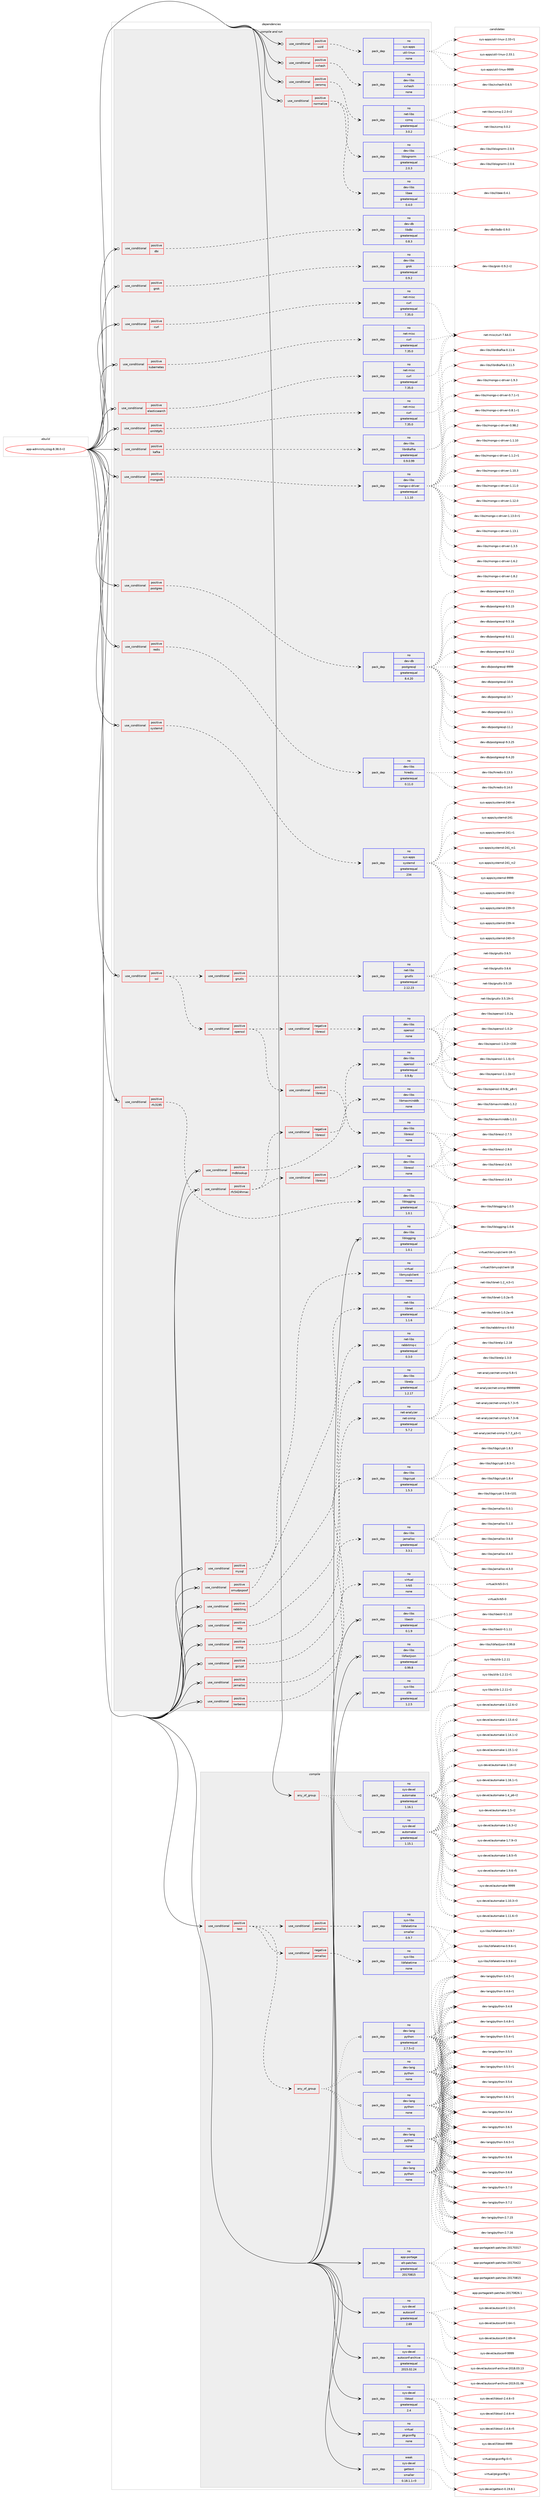 digraph prolog {

# *************
# Graph options
# *************

newrank=true;
concentrate=true;
compound=true;
graph [rankdir=LR,fontname=Helvetica,fontsize=10,ranksep=1.5];#, ranksep=2.5, nodesep=0.2];
edge  [arrowhead=vee];
node  [fontname=Helvetica,fontsize=10];

# **********
# The ebuild
# **********

subgraph cluster_leftcol {
color=gray;
rank=same;
label=<<i>ebuild</i>>;
id [label="app-admin/rsyslog-8.38.0-r2", color=red, width=4, href="../app-admin/rsyslog-8.38.0-r2.svg"];
}

# ****************
# The dependencies
# ****************

subgraph cluster_midcol {
color=gray;
label=<<i>dependencies</i>>;
subgraph cluster_compile {
fillcolor="#eeeeee";
style=filled;
label=<<i>compile</i>>;
subgraph any19137 {
dependency1268434 [label=<<TABLE BORDER="0" CELLBORDER="1" CELLSPACING="0" CELLPADDING="4"><TR><TD CELLPADDING="10">any_of_group</TD></TR></TABLE>>, shape=none, color=red];subgraph pack903117 {
dependency1268435 [label=<<TABLE BORDER="0" CELLBORDER="1" CELLSPACING="0" CELLPADDING="4" WIDTH="220"><TR><TD ROWSPAN="6" CELLPADDING="30">pack_dep</TD></TR><TR><TD WIDTH="110">no</TD></TR><TR><TD>sys-devel</TD></TR><TR><TD>automake</TD></TR><TR><TD>greaterequal</TD></TR><TR><TD>1.16.1</TD></TR></TABLE>>, shape=none, color=blue];
}
dependency1268434:e -> dependency1268435:w [weight=20,style="dotted",arrowhead="oinv"];
subgraph pack903118 {
dependency1268436 [label=<<TABLE BORDER="0" CELLBORDER="1" CELLSPACING="0" CELLPADDING="4" WIDTH="220"><TR><TD ROWSPAN="6" CELLPADDING="30">pack_dep</TD></TR><TR><TD WIDTH="110">no</TD></TR><TR><TD>sys-devel</TD></TR><TR><TD>automake</TD></TR><TR><TD>greaterequal</TD></TR><TR><TD>1.15.1</TD></TR></TABLE>>, shape=none, color=blue];
}
dependency1268434:e -> dependency1268436:w [weight=20,style="dotted",arrowhead="oinv"];
}
id:e -> dependency1268434:w [weight=20,style="solid",arrowhead="vee"];
subgraph cond345659 {
dependency1268437 [label=<<TABLE BORDER="0" CELLBORDER="1" CELLSPACING="0" CELLPADDING="4"><TR><TD ROWSPAN="3" CELLPADDING="10">use_conditional</TD></TR><TR><TD>positive</TD></TR><TR><TD>test</TD></TR></TABLE>>, shape=none, color=red];
subgraph cond345660 {
dependency1268438 [label=<<TABLE BORDER="0" CELLBORDER="1" CELLSPACING="0" CELLPADDING="4"><TR><TD ROWSPAN="3" CELLPADDING="10">use_conditional</TD></TR><TR><TD>positive</TD></TR><TR><TD>jemalloc</TD></TR></TABLE>>, shape=none, color=red];
subgraph pack903119 {
dependency1268439 [label=<<TABLE BORDER="0" CELLBORDER="1" CELLSPACING="0" CELLPADDING="4" WIDTH="220"><TR><TD ROWSPAN="6" CELLPADDING="30">pack_dep</TD></TR><TR><TD WIDTH="110">no</TD></TR><TR><TD>sys-libs</TD></TR><TR><TD>libfaketime</TD></TR><TR><TD>smaller</TD></TR><TR><TD>0.9.7</TD></TR></TABLE>>, shape=none, color=blue];
}
dependency1268438:e -> dependency1268439:w [weight=20,style="dashed",arrowhead="vee"];
}
dependency1268437:e -> dependency1268438:w [weight=20,style="dashed",arrowhead="vee"];
subgraph cond345661 {
dependency1268440 [label=<<TABLE BORDER="0" CELLBORDER="1" CELLSPACING="0" CELLPADDING="4"><TR><TD ROWSPAN="3" CELLPADDING="10">use_conditional</TD></TR><TR><TD>negative</TD></TR><TR><TD>jemalloc</TD></TR></TABLE>>, shape=none, color=red];
subgraph pack903120 {
dependency1268441 [label=<<TABLE BORDER="0" CELLBORDER="1" CELLSPACING="0" CELLPADDING="4" WIDTH="220"><TR><TD ROWSPAN="6" CELLPADDING="30">pack_dep</TD></TR><TR><TD WIDTH="110">no</TD></TR><TR><TD>sys-libs</TD></TR><TR><TD>libfaketime</TD></TR><TR><TD>none</TD></TR><TR><TD></TD></TR></TABLE>>, shape=none, color=blue];
}
dependency1268440:e -> dependency1268441:w [weight=20,style="dashed",arrowhead="vee"];
}
dependency1268437:e -> dependency1268440:w [weight=20,style="dashed",arrowhead="vee"];
subgraph any19138 {
dependency1268442 [label=<<TABLE BORDER="0" CELLBORDER="1" CELLSPACING="0" CELLPADDING="4"><TR><TD CELLPADDING="10">any_of_group</TD></TR></TABLE>>, shape=none, color=red];subgraph pack903121 {
dependency1268443 [label=<<TABLE BORDER="0" CELLBORDER="1" CELLSPACING="0" CELLPADDING="4" WIDTH="220"><TR><TD ROWSPAN="6" CELLPADDING="30">pack_dep</TD></TR><TR><TD WIDTH="110">no</TD></TR><TR><TD>dev-lang</TD></TR><TR><TD>python</TD></TR><TR><TD>none</TD></TR><TR><TD></TD></TR></TABLE>>, shape=none, color=blue];
}
dependency1268442:e -> dependency1268443:w [weight=20,style="dotted",arrowhead="oinv"];
subgraph pack903122 {
dependency1268444 [label=<<TABLE BORDER="0" CELLBORDER="1" CELLSPACING="0" CELLPADDING="4" WIDTH="220"><TR><TD ROWSPAN="6" CELLPADDING="30">pack_dep</TD></TR><TR><TD WIDTH="110">no</TD></TR><TR><TD>dev-lang</TD></TR><TR><TD>python</TD></TR><TR><TD>none</TD></TR><TR><TD></TD></TR></TABLE>>, shape=none, color=blue];
}
dependency1268442:e -> dependency1268444:w [weight=20,style="dotted",arrowhead="oinv"];
subgraph pack903123 {
dependency1268445 [label=<<TABLE BORDER="0" CELLBORDER="1" CELLSPACING="0" CELLPADDING="4" WIDTH="220"><TR><TD ROWSPAN="6" CELLPADDING="30">pack_dep</TD></TR><TR><TD WIDTH="110">no</TD></TR><TR><TD>dev-lang</TD></TR><TR><TD>python</TD></TR><TR><TD>none</TD></TR><TR><TD></TD></TR></TABLE>>, shape=none, color=blue];
}
dependency1268442:e -> dependency1268445:w [weight=20,style="dotted",arrowhead="oinv"];
subgraph pack903124 {
dependency1268446 [label=<<TABLE BORDER="0" CELLBORDER="1" CELLSPACING="0" CELLPADDING="4" WIDTH="220"><TR><TD ROWSPAN="6" CELLPADDING="30">pack_dep</TD></TR><TR><TD WIDTH="110">no</TD></TR><TR><TD>dev-lang</TD></TR><TR><TD>python</TD></TR><TR><TD>none</TD></TR><TR><TD></TD></TR></TABLE>>, shape=none, color=blue];
}
dependency1268442:e -> dependency1268446:w [weight=20,style="dotted",arrowhead="oinv"];
subgraph pack903125 {
dependency1268447 [label=<<TABLE BORDER="0" CELLBORDER="1" CELLSPACING="0" CELLPADDING="4" WIDTH="220"><TR><TD ROWSPAN="6" CELLPADDING="30">pack_dep</TD></TR><TR><TD WIDTH="110">no</TD></TR><TR><TD>dev-lang</TD></TR><TR><TD>python</TD></TR><TR><TD>greaterequal</TD></TR><TR><TD>2.7.5-r2</TD></TR></TABLE>>, shape=none, color=blue];
}
dependency1268442:e -> dependency1268447:w [weight=20,style="dotted",arrowhead="oinv"];
}
dependency1268437:e -> dependency1268442:w [weight=20,style="dashed",arrowhead="vee"];
}
id:e -> dependency1268437:w [weight=20,style="solid",arrowhead="vee"];
subgraph pack903126 {
dependency1268448 [label=<<TABLE BORDER="0" CELLBORDER="1" CELLSPACING="0" CELLPADDING="4" WIDTH="220"><TR><TD ROWSPAN="6" CELLPADDING="30">pack_dep</TD></TR><TR><TD WIDTH="110">no</TD></TR><TR><TD>app-portage</TD></TR><TR><TD>elt-patches</TD></TR><TR><TD>greaterequal</TD></TR><TR><TD>20170815</TD></TR></TABLE>>, shape=none, color=blue];
}
id:e -> dependency1268448:w [weight=20,style="solid",arrowhead="vee"];
subgraph pack903127 {
dependency1268449 [label=<<TABLE BORDER="0" CELLBORDER="1" CELLSPACING="0" CELLPADDING="4" WIDTH="220"><TR><TD ROWSPAN="6" CELLPADDING="30">pack_dep</TD></TR><TR><TD WIDTH="110">no</TD></TR><TR><TD>sys-devel</TD></TR><TR><TD>autoconf</TD></TR><TR><TD>greaterequal</TD></TR><TR><TD>2.69</TD></TR></TABLE>>, shape=none, color=blue];
}
id:e -> dependency1268449:w [weight=20,style="solid",arrowhead="vee"];
subgraph pack903128 {
dependency1268450 [label=<<TABLE BORDER="0" CELLBORDER="1" CELLSPACING="0" CELLPADDING="4" WIDTH="220"><TR><TD ROWSPAN="6" CELLPADDING="30">pack_dep</TD></TR><TR><TD WIDTH="110">no</TD></TR><TR><TD>sys-devel</TD></TR><TR><TD>autoconf-archive</TD></TR><TR><TD>greaterequal</TD></TR><TR><TD>2015.02.24</TD></TR></TABLE>>, shape=none, color=blue];
}
id:e -> dependency1268450:w [weight=20,style="solid",arrowhead="vee"];
subgraph pack903129 {
dependency1268451 [label=<<TABLE BORDER="0" CELLBORDER="1" CELLSPACING="0" CELLPADDING="4" WIDTH="220"><TR><TD ROWSPAN="6" CELLPADDING="30">pack_dep</TD></TR><TR><TD WIDTH="110">no</TD></TR><TR><TD>sys-devel</TD></TR><TR><TD>libtool</TD></TR><TR><TD>greaterequal</TD></TR><TR><TD>2.4</TD></TR></TABLE>>, shape=none, color=blue];
}
id:e -> dependency1268451:w [weight=20,style="solid",arrowhead="vee"];
subgraph pack903130 {
dependency1268452 [label=<<TABLE BORDER="0" CELLBORDER="1" CELLSPACING="0" CELLPADDING="4" WIDTH="220"><TR><TD ROWSPAN="6" CELLPADDING="30">pack_dep</TD></TR><TR><TD WIDTH="110">no</TD></TR><TR><TD>virtual</TD></TR><TR><TD>pkgconfig</TD></TR><TR><TD>none</TD></TR><TR><TD></TD></TR></TABLE>>, shape=none, color=blue];
}
id:e -> dependency1268452:w [weight=20,style="solid",arrowhead="vee"];
subgraph pack903131 {
dependency1268453 [label=<<TABLE BORDER="0" CELLBORDER="1" CELLSPACING="0" CELLPADDING="4" WIDTH="220"><TR><TD ROWSPAN="6" CELLPADDING="30">pack_dep</TD></TR><TR><TD WIDTH="110">weak</TD></TR><TR><TD>sys-devel</TD></TR><TR><TD>gettext</TD></TR><TR><TD>smaller</TD></TR><TR><TD>0.18.1.1-r3</TD></TR></TABLE>>, shape=none, color=blue];
}
id:e -> dependency1268453:w [weight=20,style="solid",arrowhead="vee"];
}
subgraph cluster_compileandrun {
fillcolor="#eeeeee";
style=filled;
label=<<i>compile and run</i>>;
subgraph cond345662 {
dependency1268454 [label=<<TABLE BORDER="0" CELLBORDER="1" CELLSPACING="0" CELLPADDING="4"><TR><TD ROWSPAN="3" CELLPADDING="10">use_conditional</TD></TR><TR><TD>positive</TD></TR><TR><TD>curl</TD></TR></TABLE>>, shape=none, color=red];
subgraph pack903132 {
dependency1268455 [label=<<TABLE BORDER="0" CELLBORDER="1" CELLSPACING="0" CELLPADDING="4" WIDTH="220"><TR><TD ROWSPAN="6" CELLPADDING="30">pack_dep</TD></TR><TR><TD WIDTH="110">no</TD></TR><TR><TD>net-misc</TD></TR><TR><TD>curl</TD></TR><TR><TD>greaterequal</TD></TR><TR><TD>7.35.0</TD></TR></TABLE>>, shape=none, color=blue];
}
dependency1268454:e -> dependency1268455:w [weight=20,style="dashed",arrowhead="vee"];
}
id:e -> dependency1268454:w [weight=20,style="solid",arrowhead="odotvee"];
subgraph cond345663 {
dependency1268456 [label=<<TABLE BORDER="0" CELLBORDER="1" CELLSPACING="0" CELLPADDING="4"><TR><TD ROWSPAN="3" CELLPADDING="10">use_conditional</TD></TR><TR><TD>positive</TD></TR><TR><TD>dbi</TD></TR></TABLE>>, shape=none, color=red];
subgraph pack903133 {
dependency1268457 [label=<<TABLE BORDER="0" CELLBORDER="1" CELLSPACING="0" CELLPADDING="4" WIDTH="220"><TR><TD ROWSPAN="6" CELLPADDING="30">pack_dep</TD></TR><TR><TD WIDTH="110">no</TD></TR><TR><TD>dev-db</TD></TR><TR><TD>libdbi</TD></TR><TR><TD>greaterequal</TD></TR><TR><TD>0.8.3</TD></TR></TABLE>>, shape=none, color=blue];
}
dependency1268456:e -> dependency1268457:w [weight=20,style="dashed",arrowhead="vee"];
}
id:e -> dependency1268456:w [weight=20,style="solid",arrowhead="odotvee"];
subgraph cond345664 {
dependency1268458 [label=<<TABLE BORDER="0" CELLBORDER="1" CELLSPACING="0" CELLPADDING="4"><TR><TD ROWSPAN="3" CELLPADDING="10">use_conditional</TD></TR><TR><TD>positive</TD></TR><TR><TD>elasticsearch</TD></TR></TABLE>>, shape=none, color=red];
subgraph pack903134 {
dependency1268459 [label=<<TABLE BORDER="0" CELLBORDER="1" CELLSPACING="0" CELLPADDING="4" WIDTH="220"><TR><TD ROWSPAN="6" CELLPADDING="30">pack_dep</TD></TR><TR><TD WIDTH="110">no</TD></TR><TR><TD>net-misc</TD></TR><TR><TD>curl</TD></TR><TR><TD>greaterequal</TD></TR><TR><TD>7.35.0</TD></TR></TABLE>>, shape=none, color=blue];
}
dependency1268458:e -> dependency1268459:w [weight=20,style="dashed",arrowhead="vee"];
}
id:e -> dependency1268458:w [weight=20,style="solid",arrowhead="odotvee"];
subgraph cond345665 {
dependency1268460 [label=<<TABLE BORDER="0" CELLBORDER="1" CELLSPACING="0" CELLPADDING="4"><TR><TD ROWSPAN="3" CELLPADDING="10">use_conditional</TD></TR><TR><TD>positive</TD></TR><TR><TD>gcrypt</TD></TR></TABLE>>, shape=none, color=red];
subgraph pack903135 {
dependency1268461 [label=<<TABLE BORDER="0" CELLBORDER="1" CELLSPACING="0" CELLPADDING="4" WIDTH="220"><TR><TD ROWSPAN="6" CELLPADDING="30">pack_dep</TD></TR><TR><TD WIDTH="110">no</TD></TR><TR><TD>dev-libs</TD></TR><TR><TD>libgcrypt</TD></TR><TR><TD>greaterequal</TD></TR><TR><TD>1.5.3</TD></TR></TABLE>>, shape=none, color=blue];
}
dependency1268460:e -> dependency1268461:w [weight=20,style="dashed",arrowhead="vee"];
}
id:e -> dependency1268460:w [weight=20,style="solid",arrowhead="odotvee"];
subgraph cond345666 {
dependency1268462 [label=<<TABLE BORDER="0" CELLBORDER="1" CELLSPACING="0" CELLPADDING="4"><TR><TD ROWSPAN="3" CELLPADDING="10">use_conditional</TD></TR><TR><TD>positive</TD></TR><TR><TD>grok</TD></TR></TABLE>>, shape=none, color=red];
subgraph pack903136 {
dependency1268463 [label=<<TABLE BORDER="0" CELLBORDER="1" CELLSPACING="0" CELLPADDING="4" WIDTH="220"><TR><TD ROWSPAN="6" CELLPADDING="30">pack_dep</TD></TR><TR><TD WIDTH="110">no</TD></TR><TR><TD>dev-libs</TD></TR><TR><TD>grok</TD></TR><TR><TD>greaterequal</TD></TR><TR><TD>0.9.2</TD></TR></TABLE>>, shape=none, color=blue];
}
dependency1268462:e -> dependency1268463:w [weight=20,style="dashed",arrowhead="vee"];
}
id:e -> dependency1268462:w [weight=20,style="solid",arrowhead="odotvee"];
subgraph cond345667 {
dependency1268464 [label=<<TABLE BORDER="0" CELLBORDER="1" CELLSPACING="0" CELLPADDING="4"><TR><TD ROWSPAN="3" CELLPADDING="10">use_conditional</TD></TR><TR><TD>positive</TD></TR><TR><TD>jemalloc</TD></TR></TABLE>>, shape=none, color=red];
subgraph pack903137 {
dependency1268465 [label=<<TABLE BORDER="0" CELLBORDER="1" CELLSPACING="0" CELLPADDING="4" WIDTH="220"><TR><TD ROWSPAN="6" CELLPADDING="30">pack_dep</TD></TR><TR><TD WIDTH="110">no</TD></TR><TR><TD>dev-libs</TD></TR><TR><TD>jemalloc</TD></TR><TR><TD>greaterequal</TD></TR><TR><TD>3.3.1</TD></TR></TABLE>>, shape=none, color=blue];
}
dependency1268464:e -> dependency1268465:w [weight=20,style="dashed",arrowhead="vee"];
}
id:e -> dependency1268464:w [weight=20,style="solid",arrowhead="odotvee"];
subgraph cond345668 {
dependency1268466 [label=<<TABLE BORDER="0" CELLBORDER="1" CELLSPACING="0" CELLPADDING="4"><TR><TD ROWSPAN="3" CELLPADDING="10">use_conditional</TD></TR><TR><TD>positive</TD></TR><TR><TD>kafka</TD></TR></TABLE>>, shape=none, color=red];
subgraph pack903138 {
dependency1268467 [label=<<TABLE BORDER="0" CELLBORDER="1" CELLSPACING="0" CELLPADDING="4" WIDTH="220"><TR><TD ROWSPAN="6" CELLPADDING="30">pack_dep</TD></TR><TR><TD WIDTH="110">no</TD></TR><TR><TD>dev-libs</TD></TR><TR><TD>librdkafka</TD></TR><TR><TD>greaterequal</TD></TR><TR><TD>0.9.0.99</TD></TR></TABLE>>, shape=none, color=blue];
}
dependency1268466:e -> dependency1268467:w [weight=20,style="dashed",arrowhead="vee"];
}
id:e -> dependency1268466:w [weight=20,style="solid",arrowhead="odotvee"];
subgraph cond345669 {
dependency1268468 [label=<<TABLE BORDER="0" CELLBORDER="1" CELLSPACING="0" CELLPADDING="4"><TR><TD ROWSPAN="3" CELLPADDING="10">use_conditional</TD></TR><TR><TD>positive</TD></TR><TR><TD>kerberos</TD></TR></TABLE>>, shape=none, color=red];
subgraph pack903139 {
dependency1268469 [label=<<TABLE BORDER="0" CELLBORDER="1" CELLSPACING="0" CELLPADDING="4" WIDTH="220"><TR><TD ROWSPAN="6" CELLPADDING="30">pack_dep</TD></TR><TR><TD WIDTH="110">no</TD></TR><TR><TD>virtual</TD></TR><TR><TD>krb5</TD></TR><TR><TD>none</TD></TR><TR><TD></TD></TR></TABLE>>, shape=none, color=blue];
}
dependency1268468:e -> dependency1268469:w [weight=20,style="dashed",arrowhead="vee"];
}
id:e -> dependency1268468:w [weight=20,style="solid",arrowhead="odotvee"];
subgraph cond345670 {
dependency1268470 [label=<<TABLE BORDER="0" CELLBORDER="1" CELLSPACING="0" CELLPADDING="4"><TR><TD ROWSPAN="3" CELLPADDING="10">use_conditional</TD></TR><TR><TD>positive</TD></TR><TR><TD>kubernetes</TD></TR></TABLE>>, shape=none, color=red];
subgraph pack903140 {
dependency1268471 [label=<<TABLE BORDER="0" CELLBORDER="1" CELLSPACING="0" CELLPADDING="4" WIDTH="220"><TR><TD ROWSPAN="6" CELLPADDING="30">pack_dep</TD></TR><TR><TD WIDTH="110">no</TD></TR><TR><TD>net-misc</TD></TR><TR><TD>curl</TD></TR><TR><TD>greaterequal</TD></TR><TR><TD>7.35.0</TD></TR></TABLE>>, shape=none, color=blue];
}
dependency1268470:e -> dependency1268471:w [weight=20,style="dashed",arrowhead="vee"];
}
id:e -> dependency1268470:w [weight=20,style="solid",arrowhead="odotvee"];
subgraph cond345671 {
dependency1268472 [label=<<TABLE BORDER="0" CELLBORDER="1" CELLSPACING="0" CELLPADDING="4"><TR><TD ROWSPAN="3" CELLPADDING="10">use_conditional</TD></TR><TR><TD>positive</TD></TR><TR><TD>mdblookup</TD></TR></TABLE>>, shape=none, color=red];
subgraph pack903141 {
dependency1268473 [label=<<TABLE BORDER="0" CELLBORDER="1" CELLSPACING="0" CELLPADDING="4" WIDTH="220"><TR><TD ROWSPAN="6" CELLPADDING="30">pack_dep</TD></TR><TR><TD WIDTH="110">no</TD></TR><TR><TD>dev-libs</TD></TR><TR><TD>libmaxminddb</TD></TR><TR><TD>none</TD></TR><TR><TD></TD></TR></TABLE>>, shape=none, color=blue];
}
dependency1268472:e -> dependency1268473:w [weight=20,style="dashed",arrowhead="vee"];
}
id:e -> dependency1268472:w [weight=20,style="solid",arrowhead="odotvee"];
subgraph cond345672 {
dependency1268474 [label=<<TABLE BORDER="0" CELLBORDER="1" CELLSPACING="0" CELLPADDING="4"><TR><TD ROWSPAN="3" CELLPADDING="10">use_conditional</TD></TR><TR><TD>positive</TD></TR><TR><TD>mongodb</TD></TR></TABLE>>, shape=none, color=red];
subgraph pack903142 {
dependency1268475 [label=<<TABLE BORDER="0" CELLBORDER="1" CELLSPACING="0" CELLPADDING="4" WIDTH="220"><TR><TD ROWSPAN="6" CELLPADDING="30">pack_dep</TD></TR><TR><TD WIDTH="110">no</TD></TR><TR><TD>dev-libs</TD></TR><TR><TD>mongo-c-driver</TD></TR><TR><TD>greaterequal</TD></TR><TR><TD>1.1.10</TD></TR></TABLE>>, shape=none, color=blue];
}
dependency1268474:e -> dependency1268475:w [weight=20,style="dashed",arrowhead="vee"];
}
id:e -> dependency1268474:w [weight=20,style="solid",arrowhead="odotvee"];
subgraph cond345673 {
dependency1268476 [label=<<TABLE BORDER="0" CELLBORDER="1" CELLSPACING="0" CELLPADDING="4"><TR><TD ROWSPAN="3" CELLPADDING="10">use_conditional</TD></TR><TR><TD>positive</TD></TR><TR><TD>mysql</TD></TR></TABLE>>, shape=none, color=red];
subgraph pack903143 {
dependency1268477 [label=<<TABLE BORDER="0" CELLBORDER="1" CELLSPACING="0" CELLPADDING="4" WIDTH="220"><TR><TD ROWSPAN="6" CELLPADDING="30">pack_dep</TD></TR><TR><TD WIDTH="110">no</TD></TR><TR><TD>virtual</TD></TR><TR><TD>libmysqlclient</TD></TR><TR><TD>none</TD></TR><TR><TD></TD></TR></TABLE>>, shape=none, color=blue];
}
dependency1268476:e -> dependency1268477:w [weight=20,style="dashed",arrowhead="vee"];
}
id:e -> dependency1268476:w [weight=20,style="solid",arrowhead="odotvee"];
subgraph cond345674 {
dependency1268478 [label=<<TABLE BORDER="0" CELLBORDER="1" CELLSPACING="0" CELLPADDING="4"><TR><TD ROWSPAN="3" CELLPADDING="10">use_conditional</TD></TR><TR><TD>positive</TD></TR><TR><TD>normalize</TD></TR></TABLE>>, shape=none, color=red];
subgraph pack903144 {
dependency1268479 [label=<<TABLE BORDER="0" CELLBORDER="1" CELLSPACING="0" CELLPADDING="4" WIDTH="220"><TR><TD ROWSPAN="6" CELLPADDING="30">pack_dep</TD></TR><TR><TD WIDTH="110">no</TD></TR><TR><TD>dev-libs</TD></TR><TR><TD>libee</TD></TR><TR><TD>greaterequal</TD></TR><TR><TD>0.4.0</TD></TR></TABLE>>, shape=none, color=blue];
}
dependency1268478:e -> dependency1268479:w [weight=20,style="dashed",arrowhead="vee"];
subgraph pack903145 {
dependency1268480 [label=<<TABLE BORDER="0" CELLBORDER="1" CELLSPACING="0" CELLPADDING="4" WIDTH="220"><TR><TD ROWSPAN="6" CELLPADDING="30">pack_dep</TD></TR><TR><TD WIDTH="110">no</TD></TR><TR><TD>dev-libs</TD></TR><TR><TD>liblognorm</TD></TR><TR><TD>greaterequal</TD></TR><TR><TD>2.0.3</TD></TR></TABLE>>, shape=none, color=blue];
}
dependency1268478:e -> dependency1268480:w [weight=20,style="dashed",arrowhead="vee"];
}
id:e -> dependency1268478:w [weight=20,style="solid",arrowhead="odotvee"];
subgraph cond345675 {
dependency1268481 [label=<<TABLE BORDER="0" CELLBORDER="1" CELLSPACING="0" CELLPADDING="4"><TR><TD ROWSPAN="3" CELLPADDING="10">use_conditional</TD></TR><TR><TD>positive</TD></TR><TR><TD>omhttpfs</TD></TR></TABLE>>, shape=none, color=red];
subgraph pack903146 {
dependency1268482 [label=<<TABLE BORDER="0" CELLBORDER="1" CELLSPACING="0" CELLPADDING="4" WIDTH="220"><TR><TD ROWSPAN="6" CELLPADDING="30">pack_dep</TD></TR><TR><TD WIDTH="110">no</TD></TR><TR><TD>net-misc</TD></TR><TR><TD>curl</TD></TR><TR><TD>greaterequal</TD></TR><TR><TD>7.35.0</TD></TR></TABLE>>, shape=none, color=blue];
}
dependency1268481:e -> dependency1268482:w [weight=20,style="dashed",arrowhead="vee"];
}
id:e -> dependency1268481:w [weight=20,style="solid",arrowhead="odotvee"];
subgraph cond345676 {
dependency1268483 [label=<<TABLE BORDER="0" CELLBORDER="1" CELLSPACING="0" CELLPADDING="4"><TR><TD ROWSPAN="3" CELLPADDING="10">use_conditional</TD></TR><TR><TD>positive</TD></TR><TR><TD>omudpspoof</TD></TR></TABLE>>, shape=none, color=red];
subgraph pack903147 {
dependency1268484 [label=<<TABLE BORDER="0" CELLBORDER="1" CELLSPACING="0" CELLPADDING="4" WIDTH="220"><TR><TD ROWSPAN="6" CELLPADDING="30">pack_dep</TD></TR><TR><TD WIDTH="110">no</TD></TR><TR><TD>net-libs</TD></TR><TR><TD>libnet</TD></TR><TR><TD>greaterequal</TD></TR><TR><TD>1.1.6</TD></TR></TABLE>>, shape=none, color=blue];
}
dependency1268483:e -> dependency1268484:w [weight=20,style="dashed",arrowhead="vee"];
}
id:e -> dependency1268483:w [weight=20,style="solid",arrowhead="odotvee"];
subgraph cond345677 {
dependency1268485 [label=<<TABLE BORDER="0" CELLBORDER="1" CELLSPACING="0" CELLPADDING="4"><TR><TD ROWSPAN="3" CELLPADDING="10">use_conditional</TD></TR><TR><TD>positive</TD></TR><TR><TD>postgres</TD></TR></TABLE>>, shape=none, color=red];
subgraph pack903148 {
dependency1268486 [label=<<TABLE BORDER="0" CELLBORDER="1" CELLSPACING="0" CELLPADDING="4" WIDTH="220"><TR><TD ROWSPAN="6" CELLPADDING="30">pack_dep</TD></TR><TR><TD WIDTH="110">no</TD></TR><TR><TD>dev-db</TD></TR><TR><TD>postgresql</TD></TR><TR><TD>greaterequal</TD></TR><TR><TD>8.4.20</TD></TR></TABLE>>, shape=none, color=blue];
}
dependency1268485:e -> dependency1268486:w [weight=20,style="dashed",arrowhead="vee"];
}
id:e -> dependency1268485:w [weight=20,style="solid",arrowhead="odotvee"];
subgraph cond345678 {
dependency1268487 [label=<<TABLE BORDER="0" CELLBORDER="1" CELLSPACING="0" CELLPADDING="4"><TR><TD ROWSPAN="3" CELLPADDING="10">use_conditional</TD></TR><TR><TD>positive</TD></TR><TR><TD>rabbitmq</TD></TR></TABLE>>, shape=none, color=red];
subgraph pack903149 {
dependency1268488 [label=<<TABLE BORDER="0" CELLBORDER="1" CELLSPACING="0" CELLPADDING="4" WIDTH="220"><TR><TD ROWSPAN="6" CELLPADDING="30">pack_dep</TD></TR><TR><TD WIDTH="110">no</TD></TR><TR><TD>net-libs</TD></TR><TR><TD>rabbitmq-c</TD></TR><TR><TD>greaterequal</TD></TR><TR><TD>0.3.0</TD></TR></TABLE>>, shape=none, color=blue];
}
dependency1268487:e -> dependency1268488:w [weight=20,style="dashed",arrowhead="vee"];
}
id:e -> dependency1268487:w [weight=20,style="solid",arrowhead="odotvee"];
subgraph cond345679 {
dependency1268489 [label=<<TABLE BORDER="0" CELLBORDER="1" CELLSPACING="0" CELLPADDING="4"><TR><TD ROWSPAN="3" CELLPADDING="10">use_conditional</TD></TR><TR><TD>positive</TD></TR><TR><TD>redis</TD></TR></TABLE>>, shape=none, color=red];
subgraph pack903150 {
dependency1268490 [label=<<TABLE BORDER="0" CELLBORDER="1" CELLSPACING="0" CELLPADDING="4" WIDTH="220"><TR><TD ROWSPAN="6" CELLPADDING="30">pack_dep</TD></TR><TR><TD WIDTH="110">no</TD></TR><TR><TD>dev-libs</TD></TR><TR><TD>hiredis</TD></TR><TR><TD>greaterequal</TD></TR><TR><TD>0.11.0</TD></TR></TABLE>>, shape=none, color=blue];
}
dependency1268489:e -> dependency1268490:w [weight=20,style="dashed",arrowhead="vee"];
}
id:e -> dependency1268489:w [weight=20,style="solid",arrowhead="odotvee"];
subgraph cond345680 {
dependency1268491 [label=<<TABLE BORDER="0" CELLBORDER="1" CELLSPACING="0" CELLPADDING="4"><TR><TD ROWSPAN="3" CELLPADDING="10">use_conditional</TD></TR><TR><TD>positive</TD></TR><TR><TD>relp</TD></TR></TABLE>>, shape=none, color=red];
subgraph pack903151 {
dependency1268492 [label=<<TABLE BORDER="0" CELLBORDER="1" CELLSPACING="0" CELLPADDING="4" WIDTH="220"><TR><TD ROWSPAN="6" CELLPADDING="30">pack_dep</TD></TR><TR><TD WIDTH="110">no</TD></TR><TR><TD>dev-libs</TD></TR><TR><TD>librelp</TD></TR><TR><TD>greaterequal</TD></TR><TR><TD>1.2.17</TD></TR></TABLE>>, shape=none, color=blue];
}
dependency1268491:e -> dependency1268492:w [weight=20,style="dashed",arrowhead="vee"];
}
id:e -> dependency1268491:w [weight=20,style="solid",arrowhead="odotvee"];
subgraph cond345681 {
dependency1268493 [label=<<TABLE BORDER="0" CELLBORDER="1" CELLSPACING="0" CELLPADDING="4"><TR><TD ROWSPAN="3" CELLPADDING="10">use_conditional</TD></TR><TR><TD>positive</TD></TR><TR><TD>rfc3195</TD></TR></TABLE>>, shape=none, color=red];
subgraph pack903152 {
dependency1268494 [label=<<TABLE BORDER="0" CELLBORDER="1" CELLSPACING="0" CELLPADDING="4" WIDTH="220"><TR><TD ROWSPAN="6" CELLPADDING="30">pack_dep</TD></TR><TR><TD WIDTH="110">no</TD></TR><TR><TD>dev-libs</TD></TR><TR><TD>liblogging</TD></TR><TR><TD>greaterequal</TD></TR><TR><TD>1.0.1</TD></TR></TABLE>>, shape=none, color=blue];
}
dependency1268493:e -> dependency1268494:w [weight=20,style="dashed",arrowhead="vee"];
}
id:e -> dependency1268493:w [weight=20,style="solid",arrowhead="odotvee"];
subgraph cond345682 {
dependency1268495 [label=<<TABLE BORDER="0" CELLBORDER="1" CELLSPACING="0" CELLPADDING="4"><TR><TD ROWSPAN="3" CELLPADDING="10">use_conditional</TD></TR><TR><TD>positive</TD></TR><TR><TD>rfc5424hmac</TD></TR></TABLE>>, shape=none, color=red];
subgraph cond345683 {
dependency1268496 [label=<<TABLE BORDER="0" CELLBORDER="1" CELLSPACING="0" CELLPADDING="4"><TR><TD ROWSPAN="3" CELLPADDING="10">use_conditional</TD></TR><TR><TD>negative</TD></TR><TR><TD>libressl</TD></TR></TABLE>>, shape=none, color=red];
subgraph pack903153 {
dependency1268497 [label=<<TABLE BORDER="0" CELLBORDER="1" CELLSPACING="0" CELLPADDING="4" WIDTH="220"><TR><TD ROWSPAN="6" CELLPADDING="30">pack_dep</TD></TR><TR><TD WIDTH="110">no</TD></TR><TR><TD>dev-libs</TD></TR><TR><TD>openssl</TD></TR><TR><TD>greaterequal</TD></TR><TR><TD>0.9.8y</TD></TR></TABLE>>, shape=none, color=blue];
}
dependency1268496:e -> dependency1268497:w [weight=20,style="dashed",arrowhead="vee"];
}
dependency1268495:e -> dependency1268496:w [weight=20,style="dashed",arrowhead="vee"];
subgraph cond345684 {
dependency1268498 [label=<<TABLE BORDER="0" CELLBORDER="1" CELLSPACING="0" CELLPADDING="4"><TR><TD ROWSPAN="3" CELLPADDING="10">use_conditional</TD></TR><TR><TD>positive</TD></TR><TR><TD>libressl</TD></TR></TABLE>>, shape=none, color=red];
subgraph pack903154 {
dependency1268499 [label=<<TABLE BORDER="0" CELLBORDER="1" CELLSPACING="0" CELLPADDING="4" WIDTH="220"><TR><TD ROWSPAN="6" CELLPADDING="30">pack_dep</TD></TR><TR><TD WIDTH="110">no</TD></TR><TR><TD>dev-libs</TD></TR><TR><TD>libressl</TD></TR><TR><TD>none</TD></TR><TR><TD></TD></TR></TABLE>>, shape=none, color=blue];
}
dependency1268498:e -> dependency1268499:w [weight=20,style="dashed",arrowhead="vee"];
}
dependency1268495:e -> dependency1268498:w [weight=20,style="dashed",arrowhead="vee"];
}
id:e -> dependency1268495:w [weight=20,style="solid",arrowhead="odotvee"];
subgraph cond345685 {
dependency1268500 [label=<<TABLE BORDER="0" CELLBORDER="1" CELLSPACING="0" CELLPADDING="4"><TR><TD ROWSPAN="3" CELLPADDING="10">use_conditional</TD></TR><TR><TD>positive</TD></TR><TR><TD>snmp</TD></TR></TABLE>>, shape=none, color=red];
subgraph pack903155 {
dependency1268501 [label=<<TABLE BORDER="0" CELLBORDER="1" CELLSPACING="0" CELLPADDING="4" WIDTH="220"><TR><TD ROWSPAN="6" CELLPADDING="30">pack_dep</TD></TR><TR><TD WIDTH="110">no</TD></TR><TR><TD>net-analyzer</TD></TR><TR><TD>net-snmp</TD></TR><TR><TD>greaterequal</TD></TR><TR><TD>5.7.2</TD></TR></TABLE>>, shape=none, color=blue];
}
dependency1268500:e -> dependency1268501:w [weight=20,style="dashed",arrowhead="vee"];
}
id:e -> dependency1268500:w [weight=20,style="solid",arrowhead="odotvee"];
subgraph cond345686 {
dependency1268502 [label=<<TABLE BORDER="0" CELLBORDER="1" CELLSPACING="0" CELLPADDING="4"><TR><TD ROWSPAN="3" CELLPADDING="10">use_conditional</TD></TR><TR><TD>positive</TD></TR><TR><TD>ssl</TD></TR></TABLE>>, shape=none, color=red];
subgraph cond345687 {
dependency1268503 [label=<<TABLE BORDER="0" CELLBORDER="1" CELLSPACING="0" CELLPADDING="4"><TR><TD ROWSPAN="3" CELLPADDING="10">use_conditional</TD></TR><TR><TD>positive</TD></TR><TR><TD>gnutls</TD></TR></TABLE>>, shape=none, color=red];
subgraph pack903156 {
dependency1268504 [label=<<TABLE BORDER="0" CELLBORDER="1" CELLSPACING="0" CELLPADDING="4" WIDTH="220"><TR><TD ROWSPAN="6" CELLPADDING="30">pack_dep</TD></TR><TR><TD WIDTH="110">no</TD></TR><TR><TD>net-libs</TD></TR><TR><TD>gnutls</TD></TR><TR><TD>greaterequal</TD></TR><TR><TD>2.12.23</TD></TR></TABLE>>, shape=none, color=blue];
}
dependency1268503:e -> dependency1268504:w [weight=20,style="dashed",arrowhead="vee"];
}
dependency1268502:e -> dependency1268503:w [weight=20,style="dashed",arrowhead="vee"];
subgraph cond345688 {
dependency1268505 [label=<<TABLE BORDER="0" CELLBORDER="1" CELLSPACING="0" CELLPADDING="4"><TR><TD ROWSPAN="3" CELLPADDING="10">use_conditional</TD></TR><TR><TD>positive</TD></TR><TR><TD>openssl</TD></TR></TABLE>>, shape=none, color=red];
subgraph cond345689 {
dependency1268506 [label=<<TABLE BORDER="0" CELLBORDER="1" CELLSPACING="0" CELLPADDING="4"><TR><TD ROWSPAN="3" CELLPADDING="10">use_conditional</TD></TR><TR><TD>negative</TD></TR><TR><TD>libressl</TD></TR></TABLE>>, shape=none, color=red];
subgraph pack903157 {
dependency1268507 [label=<<TABLE BORDER="0" CELLBORDER="1" CELLSPACING="0" CELLPADDING="4" WIDTH="220"><TR><TD ROWSPAN="6" CELLPADDING="30">pack_dep</TD></TR><TR><TD WIDTH="110">no</TD></TR><TR><TD>dev-libs</TD></TR><TR><TD>openssl</TD></TR><TR><TD>none</TD></TR><TR><TD></TD></TR></TABLE>>, shape=none, color=blue];
}
dependency1268506:e -> dependency1268507:w [weight=20,style="dashed",arrowhead="vee"];
}
dependency1268505:e -> dependency1268506:w [weight=20,style="dashed",arrowhead="vee"];
subgraph cond345690 {
dependency1268508 [label=<<TABLE BORDER="0" CELLBORDER="1" CELLSPACING="0" CELLPADDING="4"><TR><TD ROWSPAN="3" CELLPADDING="10">use_conditional</TD></TR><TR><TD>positive</TD></TR><TR><TD>libressl</TD></TR></TABLE>>, shape=none, color=red];
subgraph pack903158 {
dependency1268509 [label=<<TABLE BORDER="0" CELLBORDER="1" CELLSPACING="0" CELLPADDING="4" WIDTH="220"><TR><TD ROWSPAN="6" CELLPADDING="30">pack_dep</TD></TR><TR><TD WIDTH="110">no</TD></TR><TR><TD>dev-libs</TD></TR><TR><TD>libressl</TD></TR><TR><TD>none</TD></TR><TR><TD></TD></TR></TABLE>>, shape=none, color=blue];
}
dependency1268508:e -> dependency1268509:w [weight=20,style="dashed",arrowhead="vee"];
}
dependency1268505:e -> dependency1268508:w [weight=20,style="dashed",arrowhead="vee"];
}
dependency1268502:e -> dependency1268505:w [weight=20,style="dashed",arrowhead="vee"];
}
id:e -> dependency1268502:w [weight=20,style="solid",arrowhead="odotvee"];
subgraph cond345691 {
dependency1268510 [label=<<TABLE BORDER="0" CELLBORDER="1" CELLSPACING="0" CELLPADDING="4"><TR><TD ROWSPAN="3" CELLPADDING="10">use_conditional</TD></TR><TR><TD>positive</TD></TR><TR><TD>systemd</TD></TR></TABLE>>, shape=none, color=red];
subgraph pack903159 {
dependency1268511 [label=<<TABLE BORDER="0" CELLBORDER="1" CELLSPACING="0" CELLPADDING="4" WIDTH="220"><TR><TD ROWSPAN="6" CELLPADDING="30">pack_dep</TD></TR><TR><TD WIDTH="110">no</TD></TR><TR><TD>sys-apps</TD></TR><TR><TD>systemd</TD></TR><TR><TD>greaterequal</TD></TR><TR><TD>234</TD></TR></TABLE>>, shape=none, color=blue];
}
dependency1268510:e -> dependency1268511:w [weight=20,style="dashed",arrowhead="vee"];
}
id:e -> dependency1268510:w [weight=20,style="solid",arrowhead="odotvee"];
subgraph cond345692 {
dependency1268512 [label=<<TABLE BORDER="0" CELLBORDER="1" CELLSPACING="0" CELLPADDING="4"><TR><TD ROWSPAN="3" CELLPADDING="10">use_conditional</TD></TR><TR><TD>positive</TD></TR><TR><TD>uuid</TD></TR></TABLE>>, shape=none, color=red];
subgraph pack903160 {
dependency1268513 [label=<<TABLE BORDER="0" CELLBORDER="1" CELLSPACING="0" CELLPADDING="4" WIDTH="220"><TR><TD ROWSPAN="6" CELLPADDING="30">pack_dep</TD></TR><TR><TD WIDTH="110">no</TD></TR><TR><TD>sys-apps</TD></TR><TR><TD>util-linux</TD></TR><TR><TD>none</TD></TR><TR><TD></TD></TR></TABLE>>, shape=none, color=blue];
}
dependency1268512:e -> dependency1268513:w [weight=20,style="dashed",arrowhead="vee"];
}
id:e -> dependency1268512:w [weight=20,style="solid",arrowhead="odotvee"];
subgraph cond345693 {
dependency1268514 [label=<<TABLE BORDER="0" CELLBORDER="1" CELLSPACING="0" CELLPADDING="4"><TR><TD ROWSPAN="3" CELLPADDING="10">use_conditional</TD></TR><TR><TD>positive</TD></TR><TR><TD>xxhash</TD></TR></TABLE>>, shape=none, color=red];
subgraph pack903161 {
dependency1268515 [label=<<TABLE BORDER="0" CELLBORDER="1" CELLSPACING="0" CELLPADDING="4" WIDTH="220"><TR><TD ROWSPAN="6" CELLPADDING="30">pack_dep</TD></TR><TR><TD WIDTH="110">no</TD></TR><TR><TD>dev-libs</TD></TR><TR><TD>xxhash</TD></TR><TR><TD>none</TD></TR><TR><TD></TD></TR></TABLE>>, shape=none, color=blue];
}
dependency1268514:e -> dependency1268515:w [weight=20,style="dashed",arrowhead="vee"];
}
id:e -> dependency1268514:w [weight=20,style="solid",arrowhead="odotvee"];
subgraph cond345694 {
dependency1268516 [label=<<TABLE BORDER="0" CELLBORDER="1" CELLSPACING="0" CELLPADDING="4"><TR><TD ROWSPAN="3" CELLPADDING="10">use_conditional</TD></TR><TR><TD>positive</TD></TR><TR><TD>zeromq</TD></TR></TABLE>>, shape=none, color=red];
subgraph pack903162 {
dependency1268517 [label=<<TABLE BORDER="0" CELLBORDER="1" CELLSPACING="0" CELLPADDING="4" WIDTH="220"><TR><TD ROWSPAN="6" CELLPADDING="30">pack_dep</TD></TR><TR><TD WIDTH="110">no</TD></TR><TR><TD>net-libs</TD></TR><TR><TD>czmq</TD></TR><TR><TD>greaterequal</TD></TR><TR><TD>3.0.2</TD></TR></TABLE>>, shape=none, color=blue];
}
dependency1268516:e -> dependency1268517:w [weight=20,style="dashed",arrowhead="vee"];
}
id:e -> dependency1268516:w [weight=20,style="solid",arrowhead="odotvee"];
subgraph pack903163 {
dependency1268518 [label=<<TABLE BORDER="0" CELLBORDER="1" CELLSPACING="0" CELLPADDING="4" WIDTH="220"><TR><TD ROWSPAN="6" CELLPADDING="30">pack_dep</TD></TR><TR><TD WIDTH="110">no</TD></TR><TR><TD>dev-libs</TD></TR><TR><TD>libestr</TD></TR><TR><TD>greaterequal</TD></TR><TR><TD>0.1.9</TD></TR></TABLE>>, shape=none, color=blue];
}
id:e -> dependency1268518:w [weight=20,style="solid",arrowhead="odotvee"];
subgraph pack903164 {
dependency1268519 [label=<<TABLE BORDER="0" CELLBORDER="1" CELLSPACING="0" CELLPADDING="4" WIDTH="220"><TR><TD ROWSPAN="6" CELLPADDING="30">pack_dep</TD></TR><TR><TD WIDTH="110">no</TD></TR><TR><TD>dev-libs</TD></TR><TR><TD>libfastjson</TD></TR><TR><TD>greaterequal</TD></TR><TR><TD>0.99.8</TD></TR></TABLE>>, shape=none, color=blue];
}
id:e -> dependency1268519:w [weight=20,style="solid",arrowhead="odotvee"];
subgraph pack903165 {
dependency1268520 [label=<<TABLE BORDER="0" CELLBORDER="1" CELLSPACING="0" CELLPADDING="4" WIDTH="220"><TR><TD ROWSPAN="6" CELLPADDING="30">pack_dep</TD></TR><TR><TD WIDTH="110">no</TD></TR><TR><TD>dev-libs</TD></TR><TR><TD>liblogging</TD></TR><TR><TD>greaterequal</TD></TR><TR><TD>1.0.1</TD></TR></TABLE>>, shape=none, color=blue];
}
id:e -> dependency1268520:w [weight=20,style="solid",arrowhead="odotvee"];
subgraph pack903166 {
dependency1268521 [label=<<TABLE BORDER="0" CELLBORDER="1" CELLSPACING="0" CELLPADDING="4" WIDTH="220"><TR><TD ROWSPAN="6" CELLPADDING="30">pack_dep</TD></TR><TR><TD WIDTH="110">no</TD></TR><TR><TD>sys-libs</TD></TR><TR><TD>zlib</TD></TR><TR><TD>greaterequal</TD></TR><TR><TD>1.2.5</TD></TR></TABLE>>, shape=none, color=blue];
}
id:e -> dependency1268521:w [weight=20,style="solid",arrowhead="odotvee"];
}
subgraph cluster_run {
fillcolor="#eeeeee";
style=filled;
label=<<i>run</i>>;
}
}

# **************
# The candidates
# **************

subgraph cluster_choices {
rank=same;
color=gray;
label=<<i>candidates</i>>;

subgraph choice903117 {
color=black;
nodesep=1;
choice11512111545100101118101108479711711611110997107101454946494846514511451 [label="sys-devel/automake-1.10.3-r3", color=red, width=4,href="../sys-devel/automake-1.10.3-r3.svg"];
choice11512111545100101118101108479711711611110997107101454946494946544511451 [label="sys-devel/automake-1.11.6-r3", color=red, width=4,href="../sys-devel/automake-1.11.6-r3.svg"];
choice11512111545100101118101108479711711611110997107101454946495046544511450 [label="sys-devel/automake-1.12.6-r2", color=red, width=4,href="../sys-devel/automake-1.12.6-r2.svg"];
choice11512111545100101118101108479711711611110997107101454946495146524511450 [label="sys-devel/automake-1.13.4-r2", color=red, width=4,href="../sys-devel/automake-1.13.4-r2.svg"];
choice11512111545100101118101108479711711611110997107101454946495246494511450 [label="sys-devel/automake-1.14.1-r2", color=red, width=4,href="../sys-devel/automake-1.14.1-r2.svg"];
choice11512111545100101118101108479711711611110997107101454946495346494511450 [label="sys-devel/automake-1.15.1-r2", color=red, width=4,href="../sys-devel/automake-1.15.1-r2.svg"];
choice1151211154510010111810110847971171161111099710710145494649544511450 [label="sys-devel/automake-1.16-r2", color=red, width=4,href="../sys-devel/automake-1.16-r2.svg"];
choice11512111545100101118101108479711711611110997107101454946495446494511449 [label="sys-devel/automake-1.16.1-r1", color=red, width=4,href="../sys-devel/automake-1.16.1-r1.svg"];
choice115121115451001011181011084797117116111109971071014549465295112544511450 [label="sys-devel/automake-1.4_p6-r2", color=red, width=4,href="../sys-devel/automake-1.4_p6-r2.svg"];
choice11512111545100101118101108479711711611110997107101454946534511450 [label="sys-devel/automake-1.5-r2", color=red, width=4,href="../sys-devel/automake-1.5-r2.svg"];
choice115121115451001011181011084797117116111109971071014549465446514511450 [label="sys-devel/automake-1.6.3-r2", color=red, width=4,href="../sys-devel/automake-1.6.3-r2.svg"];
choice115121115451001011181011084797117116111109971071014549465546574511451 [label="sys-devel/automake-1.7.9-r3", color=red, width=4,href="../sys-devel/automake-1.7.9-r3.svg"];
choice115121115451001011181011084797117116111109971071014549465646534511453 [label="sys-devel/automake-1.8.5-r5", color=red, width=4,href="../sys-devel/automake-1.8.5-r5.svg"];
choice115121115451001011181011084797117116111109971071014549465746544511453 [label="sys-devel/automake-1.9.6-r5", color=red, width=4,href="../sys-devel/automake-1.9.6-r5.svg"];
choice115121115451001011181011084797117116111109971071014557575757 [label="sys-devel/automake-9999", color=red, width=4,href="../sys-devel/automake-9999.svg"];
dependency1268435:e -> choice11512111545100101118101108479711711611110997107101454946494846514511451:w [style=dotted,weight="100"];
dependency1268435:e -> choice11512111545100101118101108479711711611110997107101454946494946544511451:w [style=dotted,weight="100"];
dependency1268435:e -> choice11512111545100101118101108479711711611110997107101454946495046544511450:w [style=dotted,weight="100"];
dependency1268435:e -> choice11512111545100101118101108479711711611110997107101454946495146524511450:w [style=dotted,weight="100"];
dependency1268435:e -> choice11512111545100101118101108479711711611110997107101454946495246494511450:w [style=dotted,weight="100"];
dependency1268435:e -> choice11512111545100101118101108479711711611110997107101454946495346494511450:w [style=dotted,weight="100"];
dependency1268435:e -> choice1151211154510010111810110847971171161111099710710145494649544511450:w [style=dotted,weight="100"];
dependency1268435:e -> choice11512111545100101118101108479711711611110997107101454946495446494511449:w [style=dotted,weight="100"];
dependency1268435:e -> choice115121115451001011181011084797117116111109971071014549465295112544511450:w [style=dotted,weight="100"];
dependency1268435:e -> choice11512111545100101118101108479711711611110997107101454946534511450:w [style=dotted,weight="100"];
dependency1268435:e -> choice115121115451001011181011084797117116111109971071014549465446514511450:w [style=dotted,weight="100"];
dependency1268435:e -> choice115121115451001011181011084797117116111109971071014549465546574511451:w [style=dotted,weight="100"];
dependency1268435:e -> choice115121115451001011181011084797117116111109971071014549465646534511453:w [style=dotted,weight="100"];
dependency1268435:e -> choice115121115451001011181011084797117116111109971071014549465746544511453:w [style=dotted,weight="100"];
dependency1268435:e -> choice115121115451001011181011084797117116111109971071014557575757:w [style=dotted,weight="100"];
}
subgraph choice903118 {
color=black;
nodesep=1;
choice11512111545100101118101108479711711611110997107101454946494846514511451 [label="sys-devel/automake-1.10.3-r3", color=red, width=4,href="../sys-devel/automake-1.10.3-r3.svg"];
choice11512111545100101118101108479711711611110997107101454946494946544511451 [label="sys-devel/automake-1.11.6-r3", color=red, width=4,href="../sys-devel/automake-1.11.6-r3.svg"];
choice11512111545100101118101108479711711611110997107101454946495046544511450 [label="sys-devel/automake-1.12.6-r2", color=red, width=4,href="../sys-devel/automake-1.12.6-r2.svg"];
choice11512111545100101118101108479711711611110997107101454946495146524511450 [label="sys-devel/automake-1.13.4-r2", color=red, width=4,href="../sys-devel/automake-1.13.4-r2.svg"];
choice11512111545100101118101108479711711611110997107101454946495246494511450 [label="sys-devel/automake-1.14.1-r2", color=red, width=4,href="../sys-devel/automake-1.14.1-r2.svg"];
choice11512111545100101118101108479711711611110997107101454946495346494511450 [label="sys-devel/automake-1.15.1-r2", color=red, width=4,href="../sys-devel/automake-1.15.1-r2.svg"];
choice1151211154510010111810110847971171161111099710710145494649544511450 [label="sys-devel/automake-1.16-r2", color=red, width=4,href="../sys-devel/automake-1.16-r2.svg"];
choice11512111545100101118101108479711711611110997107101454946495446494511449 [label="sys-devel/automake-1.16.1-r1", color=red, width=4,href="../sys-devel/automake-1.16.1-r1.svg"];
choice115121115451001011181011084797117116111109971071014549465295112544511450 [label="sys-devel/automake-1.4_p6-r2", color=red, width=4,href="../sys-devel/automake-1.4_p6-r2.svg"];
choice11512111545100101118101108479711711611110997107101454946534511450 [label="sys-devel/automake-1.5-r2", color=red, width=4,href="../sys-devel/automake-1.5-r2.svg"];
choice115121115451001011181011084797117116111109971071014549465446514511450 [label="sys-devel/automake-1.6.3-r2", color=red, width=4,href="../sys-devel/automake-1.6.3-r2.svg"];
choice115121115451001011181011084797117116111109971071014549465546574511451 [label="sys-devel/automake-1.7.9-r3", color=red, width=4,href="../sys-devel/automake-1.7.9-r3.svg"];
choice115121115451001011181011084797117116111109971071014549465646534511453 [label="sys-devel/automake-1.8.5-r5", color=red, width=4,href="../sys-devel/automake-1.8.5-r5.svg"];
choice115121115451001011181011084797117116111109971071014549465746544511453 [label="sys-devel/automake-1.9.6-r5", color=red, width=4,href="../sys-devel/automake-1.9.6-r5.svg"];
choice115121115451001011181011084797117116111109971071014557575757 [label="sys-devel/automake-9999", color=red, width=4,href="../sys-devel/automake-9999.svg"];
dependency1268436:e -> choice11512111545100101118101108479711711611110997107101454946494846514511451:w [style=dotted,weight="100"];
dependency1268436:e -> choice11512111545100101118101108479711711611110997107101454946494946544511451:w [style=dotted,weight="100"];
dependency1268436:e -> choice11512111545100101118101108479711711611110997107101454946495046544511450:w [style=dotted,weight="100"];
dependency1268436:e -> choice11512111545100101118101108479711711611110997107101454946495146524511450:w [style=dotted,weight="100"];
dependency1268436:e -> choice11512111545100101118101108479711711611110997107101454946495246494511450:w [style=dotted,weight="100"];
dependency1268436:e -> choice11512111545100101118101108479711711611110997107101454946495346494511450:w [style=dotted,weight="100"];
dependency1268436:e -> choice1151211154510010111810110847971171161111099710710145494649544511450:w [style=dotted,weight="100"];
dependency1268436:e -> choice11512111545100101118101108479711711611110997107101454946495446494511449:w [style=dotted,weight="100"];
dependency1268436:e -> choice115121115451001011181011084797117116111109971071014549465295112544511450:w [style=dotted,weight="100"];
dependency1268436:e -> choice11512111545100101118101108479711711611110997107101454946534511450:w [style=dotted,weight="100"];
dependency1268436:e -> choice115121115451001011181011084797117116111109971071014549465446514511450:w [style=dotted,weight="100"];
dependency1268436:e -> choice115121115451001011181011084797117116111109971071014549465546574511451:w [style=dotted,weight="100"];
dependency1268436:e -> choice115121115451001011181011084797117116111109971071014549465646534511453:w [style=dotted,weight="100"];
dependency1268436:e -> choice115121115451001011181011084797117116111109971071014549465746544511453:w [style=dotted,weight="100"];
dependency1268436:e -> choice115121115451001011181011084797117116111109971071014557575757:w [style=dotted,weight="100"];
}
subgraph choice903119 {
color=black;
nodesep=1;
choice11512111545108105981154710810598102971071011161051091014548465746544511449 [label="sys-libs/libfaketime-0.9.6-r1", color=red, width=4,href="../sys-libs/libfaketime-0.9.6-r1.svg"];
choice11512111545108105981154710810598102971071011161051091014548465746544511450 [label="sys-libs/libfaketime-0.9.6-r2", color=red, width=4,href="../sys-libs/libfaketime-0.9.6-r2.svg"];
choice1151211154510810598115471081059810297107101116105109101454846574655 [label="sys-libs/libfaketime-0.9.7", color=red, width=4,href="../sys-libs/libfaketime-0.9.7.svg"];
dependency1268439:e -> choice11512111545108105981154710810598102971071011161051091014548465746544511449:w [style=dotted,weight="100"];
dependency1268439:e -> choice11512111545108105981154710810598102971071011161051091014548465746544511450:w [style=dotted,weight="100"];
dependency1268439:e -> choice1151211154510810598115471081059810297107101116105109101454846574655:w [style=dotted,weight="100"];
}
subgraph choice903120 {
color=black;
nodesep=1;
choice11512111545108105981154710810598102971071011161051091014548465746544511449 [label="sys-libs/libfaketime-0.9.6-r1", color=red, width=4,href="../sys-libs/libfaketime-0.9.6-r1.svg"];
choice11512111545108105981154710810598102971071011161051091014548465746544511450 [label="sys-libs/libfaketime-0.9.6-r2", color=red, width=4,href="../sys-libs/libfaketime-0.9.6-r2.svg"];
choice1151211154510810598115471081059810297107101116105109101454846574655 [label="sys-libs/libfaketime-0.9.7", color=red, width=4,href="../sys-libs/libfaketime-0.9.7.svg"];
dependency1268441:e -> choice11512111545108105981154710810598102971071011161051091014548465746544511449:w [style=dotted,weight="100"];
dependency1268441:e -> choice11512111545108105981154710810598102971071011161051091014548465746544511450:w [style=dotted,weight="100"];
dependency1268441:e -> choice1151211154510810598115471081059810297107101116105109101454846574655:w [style=dotted,weight="100"];
}
subgraph choice903121 {
color=black;
nodesep=1;
choice10010111845108971101034711212111610411111045504655464953 [label="dev-lang/python-2.7.15", color=red, width=4,href="../dev-lang/python-2.7.15.svg"];
choice10010111845108971101034711212111610411111045504655464954 [label="dev-lang/python-2.7.16", color=red, width=4,href="../dev-lang/python-2.7.16.svg"];
choice1001011184510897110103471121211161041111104551465246534511449 [label="dev-lang/python-3.4.5-r1", color=red, width=4,href="../dev-lang/python-3.4.5-r1.svg"];
choice1001011184510897110103471121211161041111104551465246544511449 [label="dev-lang/python-3.4.6-r1", color=red, width=4,href="../dev-lang/python-3.4.6-r1.svg"];
choice100101118451089711010347112121116104111110455146524656 [label="dev-lang/python-3.4.8", color=red, width=4,href="../dev-lang/python-3.4.8.svg"];
choice1001011184510897110103471121211161041111104551465246564511449 [label="dev-lang/python-3.4.8-r1", color=red, width=4,href="../dev-lang/python-3.4.8-r1.svg"];
choice1001011184510897110103471121211161041111104551465346524511449 [label="dev-lang/python-3.5.4-r1", color=red, width=4,href="../dev-lang/python-3.5.4-r1.svg"];
choice100101118451089711010347112121116104111110455146534653 [label="dev-lang/python-3.5.5", color=red, width=4,href="../dev-lang/python-3.5.5.svg"];
choice1001011184510897110103471121211161041111104551465346534511449 [label="dev-lang/python-3.5.5-r1", color=red, width=4,href="../dev-lang/python-3.5.5-r1.svg"];
choice100101118451089711010347112121116104111110455146534654 [label="dev-lang/python-3.5.6", color=red, width=4,href="../dev-lang/python-3.5.6.svg"];
choice1001011184510897110103471121211161041111104551465446514511449 [label="dev-lang/python-3.6.3-r1", color=red, width=4,href="../dev-lang/python-3.6.3-r1.svg"];
choice100101118451089711010347112121116104111110455146544652 [label="dev-lang/python-3.6.4", color=red, width=4,href="../dev-lang/python-3.6.4.svg"];
choice100101118451089711010347112121116104111110455146544653 [label="dev-lang/python-3.6.5", color=red, width=4,href="../dev-lang/python-3.6.5.svg"];
choice1001011184510897110103471121211161041111104551465446534511449 [label="dev-lang/python-3.6.5-r1", color=red, width=4,href="../dev-lang/python-3.6.5-r1.svg"];
choice100101118451089711010347112121116104111110455146544654 [label="dev-lang/python-3.6.6", color=red, width=4,href="../dev-lang/python-3.6.6.svg"];
choice100101118451089711010347112121116104111110455146544656 [label="dev-lang/python-3.6.8", color=red, width=4,href="../dev-lang/python-3.6.8.svg"];
choice100101118451089711010347112121116104111110455146554648 [label="dev-lang/python-3.7.0", color=red, width=4,href="../dev-lang/python-3.7.0.svg"];
choice100101118451089711010347112121116104111110455146554650 [label="dev-lang/python-3.7.2", color=red, width=4,href="../dev-lang/python-3.7.2.svg"];
dependency1268443:e -> choice10010111845108971101034711212111610411111045504655464953:w [style=dotted,weight="100"];
dependency1268443:e -> choice10010111845108971101034711212111610411111045504655464954:w [style=dotted,weight="100"];
dependency1268443:e -> choice1001011184510897110103471121211161041111104551465246534511449:w [style=dotted,weight="100"];
dependency1268443:e -> choice1001011184510897110103471121211161041111104551465246544511449:w [style=dotted,weight="100"];
dependency1268443:e -> choice100101118451089711010347112121116104111110455146524656:w [style=dotted,weight="100"];
dependency1268443:e -> choice1001011184510897110103471121211161041111104551465246564511449:w [style=dotted,weight="100"];
dependency1268443:e -> choice1001011184510897110103471121211161041111104551465346524511449:w [style=dotted,weight="100"];
dependency1268443:e -> choice100101118451089711010347112121116104111110455146534653:w [style=dotted,weight="100"];
dependency1268443:e -> choice1001011184510897110103471121211161041111104551465346534511449:w [style=dotted,weight="100"];
dependency1268443:e -> choice100101118451089711010347112121116104111110455146534654:w [style=dotted,weight="100"];
dependency1268443:e -> choice1001011184510897110103471121211161041111104551465446514511449:w [style=dotted,weight="100"];
dependency1268443:e -> choice100101118451089711010347112121116104111110455146544652:w [style=dotted,weight="100"];
dependency1268443:e -> choice100101118451089711010347112121116104111110455146544653:w [style=dotted,weight="100"];
dependency1268443:e -> choice1001011184510897110103471121211161041111104551465446534511449:w [style=dotted,weight="100"];
dependency1268443:e -> choice100101118451089711010347112121116104111110455146544654:w [style=dotted,weight="100"];
dependency1268443:e -> choice100101118451089711010347112121116104111110455146544656:w [style=dotted,weight="100"];
dependency1268443:e -> choice100101118451089711010347112121116104111110455146554648:w [style=dotted,weight="100"];
dependency1268443:e -> choice100101118451089711010347112121116104111110455146554650:w [style=dotted,weight="100"];
}
subgraph choice903122 {
color=black;
nodesep=1;
choice10010111845108971101034711212111610411111045504655464953 [label="dev-lang/python-2.7.15", color=red, width=4,href="../dev-lang/python-2.7.15.svg"];
choice10010111845108971101034711212111610411111045504655464954 [label="dev-lang/python-2.7.16", color=red, width=4,href="../dev-lang/python-2.7.16.svg"];
choice1001011184510897110103471121211161041111104551465246534511449 [label="dev-lang/python-3.4.5-r1", color=red, width=4,href="../dev-lang/python-3.4.5-r1.svg"];
choice1001011184510897110103471121211161041111104551465246544511449 [label="dev-lang/python-3.4.6-r1", color=red, width=4,href="../dev-lang/python-3.4.6-r1.svg"];
choice100101118451089711010347112121116104111110455146524656 [label="dev-lang/python-3.4.8", color=red, width=4,href="../dev-lang/python-3.4.8.svg"];
choice1001011184510897110103471121211161041111104551465246564511449 [label="dev-lang/python-3.4.8-r1", color=red, width=4,href="../dev-lang/python-3.4.8-r1.svg"];
choice1001011184510897110103471121211161041111104551465346524511449 [label="dev-lang/python-3.5.4-r1", color=red, width=4,href="../dev-lang/python-3.5.4-r1.svg"];
choice100101118451089711010347112121116104111110455146534653 [label="dev-lang/python-3.5.5", color=red, width=4,href="../dev-lang/python-3.5.5.svg"];
choice1001011184510897110103471121211161041111104551465346534511449 [label="dev-lang/python-3.5.5-r1", color=red, width=4,href="../dev-lang/python-3.5.5-r1.svg"];
choice100101118451089711010347112121116104111110455146534654 [label="dev-lang/python-3.5.6", color=red, width=4,href="../dev-lang/python-3.5.6.svg"];
choice1001011184510897110103471121211161041111104551465446514511449 [label="dev-lang/python-3.6.3-r1", color=red, width=4,href="../dev-lang/python-3.6.3-r1.svg"];
choice100101118451089711010347112121116104111110455146544652 [label="dev-lang/python-3.6.4", color=red, width=4,href="../dev-lang/python-3.6.4.svg"];
choice100101118451089711010347112121116104111110455146544653 [label="dev-lang/python-3.6.5", color=red, width=4,href="../dev-lang/python-3.6.5.svg"];
choice1001011184510897110103471121211161041111104551465446534511449 [label="dev-lang/python-3.6.5-r1", color=red, width=4,href="../dev-lang/python-3.6.5-r1.svg"];
choice100101118451089711010347112121116104111110455146544654 [label="dev-lang/python-3.6.6", color=red, width=4,href="../dev-lang/python-3.6.6.svg"];
choice100101118451089711010347112121116104111110455146544656 [label="dev-lang/python-3.6.8", color=red, width=4,href="../dev-lang/python-3.6.8.svg"];
choice100101118451089711010347112121116104111110455146554648 [label="dev-lang/python-3.7.0", color=red, width=4,href="../dev-lang/python-3.7.0.svg"];
choice100101118451089711010347112121116104111110455146554650 [label="dev-lang/python-3.7.2", color=red, width=4,href="../dev-lang/python-3.7.2.svg"];
dependency1268444:e -> choice10010111845108971101034711212111610411111045504655464953:w [style=dotted,weight="100"];
dependency1268444:e -> choice10010111845108971101034711212111610411111045504655464954:w [style=dotted,weight="100"];
dependency1268444:e -> choice1001011184510897110103471121211161041111104551465246534511449:w [style=dotted,weight="100"];
dependency1268444:e -> choice1001011184510897110103471121211161041111104551465246544511449:w [style=dotted,weight="100"];
dependency1268444:e -> choice100101118451089711010347112121116104111110455146524656:w [style=dotted,weight="100"];
dependency1268444:e -> choice1001011184510897110103471121211161041111104551465246564511449:w [style=dotted,weight="100"];
dependency1268444:e -> choice1001011184510897110103471121211161041111104551465346524511449:w [style=dotted,weight="100"];
dependency1268444:e -> choice100101118451089711010347112121116104111110455146534653:w [style=dotted,weight="100"];
dependency1268444:e -> choice1001011184510897110103471121211161041111104551465346534511449:w [style=dotted,weight="100"];
dependency1268444:e -> choice100101118451089711010347112121116104111110455146534654:w [style=dotted,weight="100"];
dependency1268444:e -> choice1001011184510897110103471121211161041111104551465446514511449:w [style=dotted,weight="100"];
dependency1268444:e -> choice100101118451089711010347112121116104111110455146544652:w [style=dotted,weight="100"];
dependency1268444:e -> choice100101118451089711010347112121116104111110455146544653:w [style=dotted,weight="100"];
dependency1268444:e -> choice1001011184510897110103471121211161041111104551465446534511449:w [style=dotted,weight="100"];
dependency1268444:e -> choice100101118451089711010347112121116104111110455146544654:w [style=dotted,weight="100"];
dependency1268444:e -> choice100101118451089711010347112121116104111110455146544656:w [style=dotted,weight="100"];
dependency1268444:e -> choice100101118451089711010347112121116104111110455146554648:w [style=dotted,weight="100"];
dependency1268444:e -> choice100101118451089711010347112121116104111110455146554650:w [style=dotted,weight="100"];
}
subgraph choice903123 {
color=black;
nodesep=1;
choice10010111845108971101034711212111610411111045504655464953 [label="dev-lang/python-2.7.15", color=red, width=4,href="../dev-lang/python-2.7.15.svg"];
choice10010111845108971101034711212111610411111045504655464954 [label="dev-lang/python-2.7.16", color=red, width=4,href="../dev-lang/python-2.7.16.svg"];
choice1001011184510897110103471121211161041111104551465246534511449 [label="dev-lang/python-3.4.5-r1", color=red, width=4,href="../dev-lang/python-3.4.5-r1.svg"];
choice1001011184510897110103471121211161041111104551465246544511449 [label="dev-lang/python-3.4.6-r1", color=red, width=4,href="../dev-lang/python-3.4.6-r1.svg"];
choice100101118451089711010347112121116104111110455146524656 [label="dev-lang/python-3.4.8", color=red, width=4,href="../dev-lang/python-3.4.8.svg"];
choice1001011184510897110103471121211161041111104551465246564511449 [label="dev-lang/python-3.4.8-r1", color=red, width=4,href="../dev-lang/python-3.4.8-r1.svg"];
choice1001011184510897110103471121211161041111104551465346524511449 [label="dev-lang/python-3.5.4-r1", color=red, width=4,href="../dev-lang/python-3.5.4-r1.svg"];
choice100101118451089711010347112121116104111110455146534653 [label="dev-lang/python-3.5.5", color=red, width=4,href="../dev-lang/python-3.5.5.svg"];
choice1001011184510897110103471121211161041111104551465346534511449 [label="dev-lang/python-3.5.5-r1", color=red, width=4,href="../dev-lang/python-3.5.5-r1.svg"];
choice100101118451089711010347112121116104111110455146534654 [label="dev-lang/python-3.5.6", color=red, width=4,href="../dev-lang/python-3.5.6.svg"];
choice1001011184510897110103471121211161041111104551465446514511449 [label="dev-lang/python-3.6.3-r1", color=red, width=4,href="../dev-lang/python-3.6.3-r1.svg"];
choice100101118451089711010347112121116104111110455146544652 [label="dev-lang/python-3.6.4", color=red, width=4,href="../dev-lang/python-3.6.4.svg"];
choice100101118451089711010347112121116104111110455146544653 [label="dev-lang/python-3.6.5", color=red, width=4,href="../dev-lang/python-3.6.5.svg"];
choice1001011184510897110103471121211161041111104551465446534511449 [label="dev-lang/python-3.6.5-r1", color=red, width=4,href="../dev-lang/python-3.6.5-r1.svg"];
choice100101118451089711010347112121116104111110455146544654 [label="dev-lang/python-3.6.6", color=red, width=4,href="../dev-lang/python-3.6.6.svg"];
choice100101118451089711010347112121116104111110455146544656 [label="dev-lang/python-3.6.8", color=red, width=4,href="../dev-lang/python-3.6.8.svg"];
choice100101118451089711010347112121116104111110455146554648 [label="dev-lang/python-3.7.0", color=red, width=4,href="../dev-lang/python-3.7.0.svg"];
choice100101118451089711010347112121116104111110455146554650 [label="dev-lang/python-3.7.2", color=red, width=4,href="../dev-lang/python-3.7.2.svg"];
dependency1268445:e -> choice10010111845108971101034711212111610411111045504655464953:w [style=dotted,weight="100"];
dependency1268445:e -> choice10010111845108971101034711212111610411111045504655464954:w [style=dotted,weight="100"];
dependency1268445:e -> choice1001011184510897110103471121211161041111104551465246534511449:w [style=dotted,weight="100"];
dependency1268445:e -> choice1001011184510897110103471121211161041111104551465246544511449:w [style=dotted,weight="100"];
dependency1268445:e -> choice100101118451089711010347112121116104111110455146524656:w [style=dotted,weight="100"];
dependency1268445:e -> choice1001011184510897110103471121211161041111104551465246564511449:w [style=dotted,weight="100"];
dependency1268445:e -> choice1001011184510897110103471121211161041111104551465346524511449:w [style=dotted,weight="100"];
dependency1268445:e -> choice100101118451089711010347112121116104111110455146534653:w [style=dotted,weight="100"];
dependency1268445:e -> choice1001011184510897110103471121211161041111104551465346534511449:w [style=dotted,weight="100"];
dependency1268445:e -> choice100101118451089711010347112121116104111110455146534654:w [style=dotted,weight="100"];
dependency1268445:e -> choice1001011184510897110103471121211161041111104551465446514511449:w [style=dotted,weight="100"];
dependency1268445:e -> choice100101118451089711010347112121116104111110455146544652:w [style=dotted,weight="100"];
dependency1268445:e -> choice100101118451089711010347112121116104111110455146544653:w [style=dotted,weight="100"];
dependency1268445:e -> choice1001011184510897110103471121211161041111104551465446534511449:w [style=dotted,weight="100"];
dependency1268445:e -> choice100101118451089711010347112121116104111110455146544654:w [style=dotted,weight="100"];
dependency1268445:e -> choice100101118451089711010347112121116104111110455146544656:w [style=dotted,weight="100"];
dependency1268445:e -> choice100101118451089711010347112121116104111110455146554648:w [style=dotted,weight="100"];
dependency1268445:e -> choice100101118451089711010347112121116104111110455146554650:w [style=dotted,weight="100"];
}
subgraph choice903124 {
color=black;
nodesep=1;
choice10010111845108971101034711212111610411111045504655464953 [label="dev-lang/python-2.7.15", color=red, width=4,href="../dev-lang/python-2.7.15.svg"];
choice10010111845108971101034711212111610411111045504655464954 [label="dev-lang/python-2.7.16", color=red, width=4,href="../dev-lang/python-2.7.16.svg"];
choice1001011184510897110103471121211161041111104551465246534511449 [label="dev-lang/python-3.4.5-r1", color=red, width=4,href="../dev-lang/python-3.4.5-r1.svg"];
choice1001011184510897110103471121211161041111104551465246544511449 [label="dev-lang/python-3.4.6-r1", color=red, width=4,href="../dev-lang/python-3.4.6-r1.svg"];
choice100101118451089711010347112121116104111110455146524656 [label="dev-lang/python-3.4.8", color=red, width=4,href="../dev-lang/python-3.4.8.svg"];
choice1001011184510897110103471121211161041111104551465246564511449 [label="dev-lang/python-3.4.8-r1", color=red, width=4,href="../dev-lang/python-3.4.8-r1.svg"];
choice1001011184510897110103471121211161041111104551465346524511449 [label="dev-lang/python-3.5.4-r1", color=red, width=4,href="../dev-lang/python-3.5.4-r1.svg"];
choice100101118451089711010347112121116104111110455146534653 [label="dev-lang/python-3.5.5", color=red, width=4,href="../dev-lang/python-3.5.5.svg"];
choice1001011184510897110103471121211161041111104551465346534511449 [label="dev-lang/python-3.5.5-r1", color=red, width=4,href="../dev-lang/python-3.5.5-r1.svg"];
choice100101118451089711010347112121116104111110455146534654 [label="dev-lang/python-3.5.6", color=red, width=4,href="../dev-lang/python-3.5.6.svg"];
choice1001011184510897110103471121211161041111104551465446514511449 [label="dev-lang/python-3.6.3-r1", color=red, width=4,href="../dev-lang/python-3.6.3-r1.svg"];
choice100101118451089711010347112121116104111110455146544652 [label="dev-lang/python-3.6.4", color=red, width=4,href="../dev-lang/python-3.6.4.svg"];
choice100101118451089711010347112121116104111110455146544653 [label="dev-lang/python-3.6.5", color=red, width=4,href="../dev-lang/python-3.6.5.svg"];
choice1001011184510897110103471121211161041111104551465446534511449 [label="dev-lang/python-3.6.5-r1", color=red, width=4,href="../dev-lang/python-3.6.5-r1.svg"];
choice100101118451089711010347112121116104111110455146544654 [label="dev-lang/python-3.6.6", color=red, width=4,href="../dev-lang/python-3.6.6.svg"];
choice100101118451089711010347112121116104111110455146544656 [label="dev-lang/python-3.6.8", color=red, width=4,href="../dev-lang/python-3.6.8.svg"];
choice100101118451089711010347112121116104111110455146554648 [label="dev-lang/python-3.7.0", color=red, width=4,href="../dev-lang/python-3.7.0.svg"];
choice100101118451089711010347112121116104111110455146554650 [label="dev-lang/python-3.7.2", color=red, width=4,href="../dev-lang/python-3.7.2.svg"];
dependency1268446:e -> choice10010111845108971101034711212111610411111045504655464953:w [style=dotted,weight="100"];
dependency1268446:e -> choice10010111845108971101034711212111610411111045504655464954:w [style=dotted,weight="100"];
dependency1268446:e -> choice1001011184510897110103471121211161041111104551465246534511449:w [style=dotted,weight="100"];
dependency1268446:e -> choice1001011184510897110103471121211161041111104551465246544511449:w [style=dotted,weight="100"];
dependency1268446:e -> choice100101118451089711010347112121116104111110455146524656:w [style=dotted,weight="100"];
dependency1268446:e -> choice1001011184510897110103471121211161041111104551465246564511449:w [style=dotted,weight="100"];
dependency1268446:e -> choice1001011184510897110103471121211161041111104551465346524511449:w [style=dotted,weight="100"];
dependency1268446:e -> choice100101118451089711010347112121116104111110455146534653:w [style=dotted,weight="100"];
dependency1268446:e -> choice1001011184510897110103471121211161041111104551465346534511449:w [style=dotted,weight="100"];
dependency1268446:e -> choice100101118451089711010347112121116104111110455146534654:w [style=dotted,weight="100"];
dependency1268446:e -> choice1001011184510897110103471121211161041111104551465446514511449:w [style=dotted,weight="100"];
dependency1268446:e -> choice100101118451089711010347112121116104111110455146544652:w [style=dotted,weight="100"];
dependency1268446:e -> choice100101118451089711010347112121116104111110455146544653:w [style=dotted,weight="100"];
dependency1268446:e -> choice1001011184510897110103471121211161041111104551465446534511449:w [style=dotted,weight="100"];
dependency1268446:e -> choice100101118451089711010347112121116104111110455146544654:w [style=dotted,weight="100"];
dependency1268446:e -> choice100101118451089711010347112121116104111110455146544656:w [style=dotted,weight="100"];
dependency1268446:e -> choice100101118451089711010347112121116104111110455146554648:w [style=dotted,weight="100"];
dependency1268446:e -> choice100101118451089711010347112121116104111110455146554650:w [style=dotted,weight="100"];
}
subgraph choice903125 {
color=black;
nodesep=1;
choice10010111845108971101034711212111610411111045504655464953 [label="dev-lang/python-2.7.15", color=red, width=4,href="../dev-lang/python-2.7.15.svg"];
choice10010111845108971101034711212111610411111045504655464954 [label="dev-lang/python-2.7.16", color=red, width=4,href="../dev-lang/python-2.7.16.svg"];
choice1001011184510897110103471121211161041111104551465246534511449 [label="dev-lang/python-3.4.5-r1", color=red, width=4,href="../dev-lang/python-3.4.5-r1.svg"];
choice1001011184510897110103471121211161041111104551465246544511449 [label="dev-lang/python-3.4.6-r1", color=red, width=4,href="../dev-lang/python-3.4.6-r1.svg"];
choice100101118451089711010347112121116104111110455146524656 [label="dev-lang/python-3.4.8", color=red, width=4,href="../dev-lang/python-3.4.8.svg"];
choice1001011184510897110103471121211161041111104551465246564511449 [label="dev-lang/python-3.4.8-r1", color=red, width=4,href="../dev-lang/python-3.4.8-r1.svg"];
choice1001011184510897110103471121211161041111104551465346524511449 [label="dev-lang/python-3.5.4-r1", color=red, width=4,href="../dev-lang/python-3.5.4-r1.svg"];
choice100101118451089711010347112121116104111110455146534653 [label="dev-lang/python-3.5.5", color=red, width=4,href="../dev-lang/python-3.5.5.svg"];
choice1001011184510897110103471121211161041111104551465346534511449 [label="dev-lang/python-3.5.5-r1", color=red, width=4,href="../dev-lang/python-3.5.5-r1.svg"];
choice100101118451089711010347112121116104111110455146534654 [label="dev-lang/python-3.5.6", color=red, width=4,href="../dev-lang/python-3.5.6.svg"];
choice1001011184510897110103471121211161041111104551465446514511449 [label="dev-lang/python-3.6.3-r1", color=red, width=4,href="../dev-lang/python-3.6.3-r1.svg"];
choice100101118451089711010347112121116104111110455146544652 [label="dev-lang/python-3.6.4", color=red, width=4,href="../dev-lang/python-3.6.4.svg"];
choice100101118451089711010347112121116104111110455146544653 [label="dev-lang/python-3.6.5", color=red, width=4,href="../dev-lang/python-3.6.5.svg"];
choice1001011184510897110103471121211161041111104551465446534511449 [label="dev-lang/python-3.6.5-r1", color=red, width=4,href="../dev-lang/python-3.6.5-r1.svg"];
choice100101118451089711010347112121116104111110455146544654 [label="dev-lang/python-3.6.6", color=red, width=4,href="../dev-lang/python-3.6.6.svg"];
choice100101118451089711010347112121116104111110455146544656 [label="dev-lang/python-3.6.8", color=red, width=4,href="../dev-lang/python-3.6.8.svg"];
choice100101118451089711010347112121116104111110455146554648 [label="dev-lang/python-3.7.0", color=red, width=4,href="../dev-lang/python-3.7.0.svg"];
choice100101118451089711010347112121116104111110455146554650 [label="dev-lang/python-3.7.2", color=red, width=4,href="../dev-lang/python-3.7.2.svg"];
dependency1268447:e -> choice10010111845108971101034711212111610411111045504655464953:w [style=dotted,weight="100"];
dependency1268447:e -> choice10010111845108971101034711212111610411111045504655464954:w [style=dotted,weight="100"];
dependency1268447:e -> choice1001011184510897110103471121211161041111104551465246534511449:w [style=dotted,weight="100"];
dependency1268447:e -> choice1001011184510897110103471121211161041111104551465246544511449:w [style=dotted,weight="100"];
dependency1268447:e -> choice100101118451089711010347112121116104111110455146524656:w [style=dotted,weight="100"];
dependency1268447:e -> choice1001011184510897110103471121211161041111104551465246564511449:w [style=dotted,weight="100"];
dependency1268447:e -> choice1001011184510897110103471121211161041111104551465346524511449:w [style=dotted,weight="100"];
dependency1268447:e -> choice100101118451089711010347112121116104111110455146534653:w [style=dotted,weight="100"];
dependency1268447:e -> choice1001011184510897110103471121211161041111104551465346534511449:w [style=dotted,weight="100"];
dependency1268447:e -> choice100101118451089711010347112121116104111110455146534654:w [style=dotted,weight="100"];
dependency1268447:e -> choice1001011184510897110103471121211161041111104551465446514511449:w [style=dotted,weight="100"];
dependency1268447:e -> choice100101118451089711010347112121116104111110455146544652:w [style=dotted,weight="100"];
dependency1268447:e -> choice100101118451089711010347112121116104111110455146544653:w [style=dotted,weight="100"];
dependency1268447:e -> choice1001011184510897110103471121211161041111104551465446534511449:w [style=dotted,weight="100"];
dependency1268447:e -> choice100101118451089711010347112121116104111110455146544654:w [style=dotted,weight="100"];
dependency1268447:e -> choice100101118451089711010347112121116104111110455146544656:w [style=dotted,weight="100"];
dependency1268447:e -> choice100101118451089711010347112121116104111110455146554648:w [style=dotted,weight="100"];
dependency1268447:e -> choice100101118451089711010347112121116104111110455146554650:w [style=dotted,weight="100"];
}
subgraph choice903126 {
color=black;
nodesep=1;
choice97112112451121111141169710310147101108116451129711699104101115455048495548514955 [label="app-portage/elt-patches-20170317", color=red, width=4,href="../app-portage/elt-patches-20170317.svg"];
choice97112112451121111141169710310147101108116451129711699104101115455048495548525050 [label="app-portage/elt-patches-20170422", color=red, width=4,href="../app-portage/elt-patches-20170422.svg"];
choice97112112451121111141169710310147101108116451129711699104101115455048495548564953 [label="app-portage/elt-patches-20170815", color=red, width=4,href="../app-portage/elt-patches-20170815.svg"];
choice971121124511211111411697103101471011081164511297116991041011154550484955485650544649 [label="app-portage/elt-patches-20170826.1", color=red, width=4,href="../app-portage/elt-patches-20170826.1.svg"];
dependency1268448:e -> choice97112112451121111141169710310147101108116451129711699104101115455048495548514955:w [style=dotted,weight="100"];
dependency1268448:e -> choice97112112451121111141169710310147101108116451129711699104101115455048495548525050:w [style=dotted,weight="100"];
dependency1268448:e -> choice97112112451121111141169710310147101108116451129711699104101115455048495548564953:w [style=dotted,weight="100"];
dependency1268448:e -> choice971121124511211111411697103101471011081164511297116991041011154550484955485650544649:w [style=dotted,weight="100"];
}
subgraph choice903127 {
color=black;
nodesep=1;
choice1151211154510010111810110847971171161119911111010245504649514511449 [label="sys-devel/autoconf-2.13-r1", color=red, width=4,href="../sys-devel/autoconf-2.13-r1.svg"];
choice1151211154510010111810110847971171161119911111010245504654524511449 [label="sys-devel/autoconf-2.64-r1", color=red, width=4,href="../sys-devel/autoconf-2.64-r1.svg"];
choice1151211154510010111810110847971171161119911111010245504654574511452 [label="sys-devel/autoconf-2.69-r4", color=red, width=4,href="../sys-devel/autoconf-2.69-r4.svg"];
choice115121115451001011181011084797117116111991111101024557575757 [label="sys-devel/autoconf-9999", color=red, width=4,href="../sys-devel/autoconf-9999.svg"];
dependency1268449:e -> choice1151211154510010111810110847971171161119911111010245504649514511449:w [style=dotted,weight="100"];
dependency1268449:e -> choice1151211154510010111810110847971171161119911111010245504654524511449:w [style=dotted,weight="100"];
dependency1268449:e -> choice1151211154510010111810110847971171161119911111010245504654574511452:w [style=dotted,weight="100"];
dependency1268449:e -> choice115121115451001011181011084797117116111991111101024557575757:w [style=dotted,weight="100"];
}
subgraph choice903128 {
color=black;
nodesep=1;
choice115121115451001011181011084797117116111991111101024597114991041051181014550484956464851464951 [label="sys-devel/autoconf-archive-2018.03.13", color=red, width=4,href="../sys-devel/autoconf-archive-2018.03.13.svg"];
choice115121115451001011181011084797117116111991111101024597114991041051181014550484957464849464854 [label="sys-devel/autoconf-archive-2019.01.06", color=red, width=4,href="../sys-devel/autoconf-archive-2019.01.06.svg"];
dependency1268450:e -> choice115121115451001011181011084797117116111991111101024597114991041051181014550484956464851464951:w [style=dotted,weight="100"];
dependency1268450:e -> choice115121115451001011181011084797117116111991111101024597114991041051181014550484957464849464854:w [style=dotted,weight="100"];
}
subgraph choice903129 {
color=black;
nodesep=1;
choice1151211154510010111810110847108105981161111111084550465246544511451 [label="sys-devel/libtool-2.4.6-r3", color=red, width=4,href="../sys-devel/libtool-2.4.6-r3.svg"];
choice1151211154510010111810110847108105981161111111084550465246544511452 [label="sys-devel/libtool-2.4.6-r4", color=red, width=4,href="../sys-devel/libtool-2.4.6-r4.svg"];
choice1151211154510010111810110847108105981161111111084550465246544511453 [label="sys-devel/libtool-2.4.6-r5", color=red, width=4,href="../sys-devel/libtool-2.4.6-r5.svg"];
choice1151211154510010111810110847108105981161111111084557575757 [label="sys-devel/libtool-9999", color=red, width=4,href="../sys-devel/libtool-9999.svg"];
dependency1268451:e -> choice1151211154510010111810110847108105981161111111084550465246544511451:w [style=dotted,weight="100"];
dependency1268451:e -> choice1151211154510010111810110847108105981161111111084550465246544511452:w [style=dotted,weight="100"];
dependency1268451:e -> choice1151211154510010111810110847108105981161111111084550465246544511453:w [style=dotted,weight="100"];
dependency1268451:e -> choice1151211154510010111810110847108105981161111111084557575757:w [style=dotted,weight="100"];
}
subgraph choice903130 {
color=black;
nodesep=1;
choice11810511411611797108471121071039911111010210510345484511449 [label="virtual/pkgconfig-0-r1", color=red, width=4,href="../virtual/pkgconfig-0-r1.svg"];
choice1181051141161179710847112107103991111101021051034549 [label="virtual/pkgconfig-1", color=red, width=4,href="../virtual/pkgconfig-1.svg"];
dependency1268452:e -> choice11810511411611797108471121071039911111010210510345484511449:w [style=dotted,weight="100"];
dependency1268452:e -> choice1181051141161179710847112107103991111101021051034549:w [style=dotted,weight="100"];
}
subgraph choice903131 {
color=black;
nodesep=1;
choice1151211154510010111810110847103101116116101120116454846495746564649 [label="sys-devel/gettext-0.19.8.1", color=red, width=4,href="../sys-devel/gettext-0.19.8.1.svg"];
dependency1268453:e -> choice1151211154510010111810110847103101116116101120116454846495746564649:w [style=dotted,weight="100"];
}
subgraph choice903132 {
color=black;
nodesep=1;
choice1101011164510910511599479911711410845554654524648 [label="net-misc/curl-7.64.0", color=red, width=4,href="../net-misc/curl-7.64.0.svg"];
dependency1268455:e -> choice1101011164510910511599479911711410845554654524648:w [style=dotted,weight="100"];
}
subgraph choice903133 {
color=black;
nodesep=1;
choice1001011184510098471081059810098105454846574648 [label="dev-db/libdbi-0.9.0", color=red, width=4,href="../dev-db/libdbi-0.9.0.svg"];
dependency1268457:e -> choice1001011184510098471081059810098105454846574648:w [style=dotted,weight="100"];
}
subgraph choice903134 {
color=black;
nodesep=1;
choice1101011164510910511599479911711410845554654524648 [label="net-misc/curl-7.64.0", color=red, width=4,href="../net-misc/curl-7.64.0.svg"];
dependency1268459:e -> choice1101011164510910511599479911711410845554654524648:w [style=dotted,weight="100"];
}
subgraph choice903135 {
color=black;
nodesep=1;
choice100101118451081059811547108105981039911412111211645494653465445114494849 [label="dev-libs/libgcrypt-1.5.6-r101", color=red, width=4,href="../dev-libs/libgcrypt-1.5.6-r101.svg"];
choice1001011184510810598115471081059810399114121112116454946564651 [label="dev-libs/libgcrypt-1.8.3", color=red, width=4,href="../dev-libs/libgcrypt-1.8.3.svg"];
choice10010111845108105981154710810598103991141211121164549465646514511449 [label="dev-libs/libgcrypt-1.8.3-r1", color=red, width=4,href="../dev-libs/libgcrypt-1.8.3-r1.svg"];
choice1001011184510810598115471081059810399114121112116454946564652 [label="dev-libs/libgcrypt-1.8.4", color=red, width=4,href="../dev-libs/libgcrypt-1.8.4.svg"];
dependency1268461:e -> choice100101118451081059811547108105981039911412111211645494653465445114494849:w [style=dotted,weight="100"];
dependency1268461:e -> choice1001011184510810598115471081059810399114121112116454946564651:w [style=dotted,weight="100"];
dependency1268461:e -> choice10010111845108105981154710810598103991141211121164549465646514511449:w [style=dotted,weight="100"];
dependency1268461:e -> choice1001011184510810598115471081059810399114121112116454946564652:w [style=dotted,weight="100"];
}
subgraph choice903136 {
color=black;
nodesep=1;
choice1001011184510810598115471031141111074548465746504511450 [label="dev-libs/grok-0.9.2-r2", color=red, width=4,href="../dev-libs/grok-0.9.2-r2.svg"];
dependency1268463:e -> choice1001011184510810598115471031141111074548465746504511450:w [style=dotted,weight="100"];
}
subgraph choice903137 {
color=black;
nodesep=1;
choice1001011184510810598115471061011099710810811199455146544648 [label="dev-libs/jemalloc-3.6.0", color=red, width=4,href="../dev-libs/jemalloc-3.6.0.svg"];
choice1001011184510810598115471061011099710810811199455246524648 [label="dev-libs/jemalloc-4.4.0", color=red, width=4,href="../dev-libs/jemalloc-4.4.0.svg"];
choice1001011184510810598115471061011099710810811199455246534648 [label="dev-libs/jemalloc-4.5.0", color=red, width=4,href="../dev-libs/jemalloc-4.5.0.svg"];
choice1001011184510810598115471061011099710810811199455346484649 [label="dev-libs/jemalloc-5.0.1", color=red, width=4,href="../dev-libs/jemalloc-5.0.1.svg"];
choice1001011184510810598115471061011099710810811199455346494648 [label="dev-libs/jemalloc-5.1.0", color=red, width=4,href="../dev-libs/jemalloc-5.1.0.svg"];
dependency1268465:e -> choice1001011184510810598115471061011099710810811199455146544648:w [style=dotted,weight="100"];
dependency1268465:e -> choice1001011184510810598115471061011099710810811199455246524648:w [style=dotted,weight="100"];
dependency1268465:e -> choice1001011184510810598115471061011099710810811199455246534648:w [style=dotted,weight="100"];
dependency1268465:e -> choice1001011184510810598115471061011099710810811199455346484649:w [style=dotted,weight="100"];
dependency1268465:e -> choice1001011184510810598115471061011099710810811199455346494648:w [style=dotted,weight="100"];
}
subgraph choice903138 {
color=black;
nodesep=1;
choice10010111845108105981154710810598114100107971021079745484649494653 [label="dev-libs/librdkafka-0.11.5", color=red, width=4,href="../dev-libs/librdkafka-0.11.5.svg"];
choice10010111845108105981154710810598114100107971021079745484649494654 [label="dev-libs/librdkafka-0.11.6", color=red, width=4,href="../dev-libs/librdkafka-0.11.6.svg"];
dependency1268467:e -> choice10010111845108105981154710810598114100107971021079745484649494653:w [style=dotted,weight="100"];
dependency1268467:e -> choice10010111845108105981154710810598114100107971021079745484649494654:w [style=dotted,weight="100"];
}
subgraph choice903139 {
color=black;
nodesep=1;
choice118105114116117971084710711498534548 [label="virtual/krb5-0", color=red, width=4,href="../virtual/krb5-0.svg"];
choice1181051141161179710847107114985345484511449 [label="virtual/krb5-0-r1", color=red, width=4,href="../virtual/krb5-0-r1.svg"];
dependency1268469:e -> choice118105114116117971084710711498534548:w [style=dotted,weight="100"];
dependency1268469:e -> choice1181051141161179710847107114985345484511449:w [style=dotted,weight="100"];
}
subgraph choice903140 {
color=black;
nodesep=1;
choice1101011164510910511599479911711410845554654524648 [label="net-misc/curl-7.64.0", color=red, width=4,href="../net-misc/curl-7.64.0.svg"];
dependency1268471:e -> choice1101011164510910511599479911711410845554654524648:w [style=dotted,weight="100"];
}
subgraph choice903141 {
color=black;
nodesep=1;
choice100101118451081059811547108105981099712010910511010010098454946504649 [label="dev-libs/libmaxminddb-1.2.1", color=red, width=4,href="../dev-libs/libmaxminddb-1.2.1.svg"];
choice100101118451081059811547108105981099712010910511010010098454946514650 [label="dev-libs/libmaxminddb-1.3.2", color=red, width=4,href="../dev-libs/libmaxminddb-1.3.2.svg"];
dependency1268473:e -> choice100101118451081059811547108105981099712010910511010010098454946504649:w [style=dotted,weight="100"];
dependency1268473:e -> choice100101118451081059811547108105981099712010910511010010098454946514650:w [style=dotted,weight="100"];
}
subgraph choice903142 {
color=black;
nodesep=1;
choice1001011184510810598115471091111101031114599451001141051181011144548465546494511449 [label="dev-libs/mongo-c-driver-0.7.1-r1", color=red, width=4,href="../dev-libs/mongo-c-driver-0.7.1-r1.svg"];
choice1001011184510810598115471091111101031114599451001141051181011144548465646494511449 [label="dev-libs/mongo-c-driver-0.8.1-r1", color=red, width=4,href="../dev-libs/mongo-c-driver-0.8.1-r1.svg"];
choice10010111845108105981154710911111010311145994510011410511810111445484657564650 [label="dev-libs/mongo-c-driver-0.98.2", color=red, width=4,href="../dev-libs/mongo-c-driver-0.98.2.svg"];
choice10010111845108105981154710911111010311145994510011410511810111445494649464948 [label="dev-libs/mongo-c-driver-1.1.10", color=red, width=4,href="../dev-libs/mongo-c-driver-1.1.10.svg"];
choice1001011184510810598115471091111101031114599451001141051181011144549464946504511449 [label="dev-libs/mongo-c-driver-1.1.2-r1", color=red, width=4,href="../dev-libs/mongo-c-driver-1.1.2-r1.svg"];
choice10010111845108105981154710911111010311145994510011410511810111445494649484651 [label="dev-libs/mongo-c-driver-1.10.3", color=red, width=4,href="../dev-libs/mongo-c-driver-1.10.3.svg"];
choice10010111845108105981154710911111010311145994510011410511810111445494649494648 [label="dev-libs/mongo-c-driver-1.11.0", color=red, width=4,href="../dev-libs/mongo-c-driver-1.11.0.svg"];
choice10010111845108105981154710911111010311145994510011410511810111445494649504648 [label="dev-libs/mongo-c-driver-1.12.0", color=red, width=4,href="../dev-libs/mongo-c-driver-1.12.0.svg"];
choice100101118451081059811547109111110103111459945100114105118101114454946495146484511449 [label="dev-libs/mongo-c-driver-1.13.0-r1", color=red, width=4,href="../dev-libs/mongo-c-driver-1.13.0-r1.svg"];
choice10010111845108105981154710911111010311145994510011410511810111445494649514649 [label="dev-libs/mongo-c-driver-1.13.1", color=red, width=4,href="../dev-libs/mongo-c-driver-1.13.1.svg"];
choice100101118451081059811547109111110103111459945100114105118101114454946514653 [label="dev-libs/mongo-c-driver-1.3.5", color=red, width=4,href="../dev-libs/mongo-c-driver-1.3.5.svg"];
choice100101118451081059811547109111110103111459945100114105118101114454946544650 [label="dev-libs/mongo-c-driver-1.6.2", color=red, width=4,href="../dev-libs/mongo-c-driver-1.6.2.svg"];
choice100101118451081059811547109111110103111459945100114105118101114454946564650 [label="dev-libs/mongo-c-driver-1.8.2", color=red, width=4,href="../dev-libs/mongo-c-driver-1.8.2.svg"];
choice100101118451081059811547109111110103111459945100114105118101114454946574651 [label="dev-libs/mongo-c-driver-1.9.3", color=red, width=4,href="../dev-libs/mongo-c-driver-1.9.3.svg"];
dependency1268475:e -> choice1001011184510810598115471091111101031114599451001141051181011144548465546494511449:w [style=dotted,weight="100"];
dependency1268475:e -> choice1001011184510810598115471091111101031114599451001141051181011144548465646494511449:w [style=dotted,weight="100"];
dependency1268475:e -> choice10010111845108105981154710911111010311145994510011410511810111445484657564650:w [style=dotted,weight="100"];
dependency1268475:e -> choice10010111845108105981154710911111010311145994510011410511810111445494649464948:w [style=dotted,weight="100"];
dependency1268475:e -> choice1001011184510810598115471091111101031114599451001141051181011144549464946504511449:w [style=dotted,weight="100"];
dependency1268475:e -> choice10010111845108105981154710911111010311145994510011410511810111445494649484651:w [style=dotted,weight="100"];
dependency1268475:e -> choice10010111845108105981154710911111010311145994510011410511810111445494649494648:w [style=dotted,weight="100"];
dependency1268475:e -> choice10010111845108105981154710911111010311145994510011410511810111445494649504648:w [style=dotted,weight="100"];
dependency1268475:e -> choice100101118451081059811547109111110103111459945100114105118101114454946495146484511449:w [style=dotted,weight="100"];
dependency1268475:e -> choice10010111845108105981154710911111010311145994510011410511810111445494649514649:w [style=dotted,weight="100"];
dependency1268475:e -> choice100101118451081059811547109111110103111459945100114105118101114454946514653:w [style=dotted,weight="100"];
dependency1268475:e -> choice100101118451081059811547109111110103111459945100114105118101114454946544650:w [style=dotted,weight="100"];
dependency1268475:e -> choice100101118451081059811547109111110103111459945100114105118101114454946564650:w [style=dotted,weight="100"];
dependency1268475:e -> choice100101118451081059811547109111110103111459945100114105118101114454946574651:w [style=dotted,weight="100"];
}
subgraph choice903143 {
color=black;
nodesep=1;
choice11810511411611797108471081059810912111511310899108105101110116454956 [label="virtual/libmysqlclient-18", color=red, width=4,href="../virtual/libmysqlclient-18.svg"];
choice118105114116117971084710810598109121115113108991081051011101164549564511449 [label="virtual/libmysqlclient-18-r1", color=red, width=4,href="../virtual/libmysqlclient-18-r1.svg"];
dependency1268477:e -> choice11810511411611797108471081059810912111511310899108105101110116454956:w [style=dotted,weight="100"];
dependency1268477:e -> choice118105114116117971084710810598109121115113108991081051011101164549564511449:w [style=dotted,weight="100"];
}
subgraph choice903144 {
color=black;
nodesep=1;
choice10010111845108105981154710810598101101454846524649 [label="dev-libs/libee-0.4.1", color=red, width=4,href="../dev-libs/libee-0.4.1.svg"];
dependency1268479:e -> choice10010111845108105981154710810598101101454846524649:w [style=dotted,weight="100"];
}
subgraph choice903145 {
color=black;
nodesep=1;
choice10010111845108105981154710810598108111103110111114109455046484653 [label="dev-libs/liblognorm-2.0.5", color=red, width=4,href="../dev-libs/liblognorm-2.0.5.svg"];
choice10010111845108105981154710810598108111103110111114109455046484654 [label="dev-libs/liblognorm-2.0.6", color=red, width=4,href="../dev-libs/liblognorm-2.0.6.svg"];
dependency1268480:e -> choice10010111845108105981154710810598108111103110111114109455046484653:w [style=dotted,weight="100"];
dependency1268480:e -> choice10010111845108105981154710810598108111103110111114109455046484654:w [style=dotted,weight="100"];
}
subgraph choice903146 {
color=black;
nodesep=1;
choice1101011164510910511599479911711410845554654524648 [label="net-misc/curl-7.64.0", color=red, width=4,href="../net-misc/curl-7.64.0.svg"];
dependency1268482:e -> choice1101011164510910511599479911711410845554654524648:w [style=dotted,weight="100"];
}
subgraph choice903147 {
color=black;
nodesep=1;
choice11010111645108105981154710810598110101116454946484650974511453 [label="net-libs/libnet-1.0.2a-r5", color=red, width=4,href="../net-libs/libnet-1.0.2a-r5.svg"];
choice11010111645108105981154710810598110101116454946484650974511454 [label="net-libs/libnet-1.0.2a-r6", color=red, width=4,href="../net-libs/libnet-1.0.2a-r6.svg"];
choice11010111645108105981154710810598110101116454946509511499514511449 [label="net-libs/libnet-1.2_rc3-r1", color=red, width=4,href="../net-libs/libnet-1.2_rc3-r1.svg"];
dependency1268484:e -> choice11010111645108105981154710810598110101116454946484650974511453:w [style=dotted,weight="100"];
dependency1268484:e -> choice11010111645108105981154710810598110101116454946484650974511454:w [style=dotted,weight="100"];
dependency1268484:e -> choice11010111645108105981154710810598110101116454946509511499514511449:w [style=dotted,weight="100"];
}
subgraph choice903148 {
color=black;
nodesep=1;
choice1001011184510098471121111151161031141011151131084549484654 [label="dev-db/postgresql-10.6", color=red, width=4,href="../dev-db/postgresql-10.6.svg"];
choice1001011184510098471121111151161031141011151131084549484655 [label="dev-db/postgresql-10.7", color=red, width=4,href="../dev-db/postgresql-10.7.svg"];
choice1001011184510098471121111151161031141011151131084549494649 [label="dev-db/postgresql-11.1", color=red, width=4,href="../dev-db/postgresql-11.1.svg"];
choice1001011184510098471121111151161031141011151131084549494650 [label="dev-db/postgresql-11.2", color=red, width=4,href="../dev-db/postgresql-11.2.svg"];
choice10010111845100984711211111511610311410111511310845574651465053 [label="dev-db/postgresql-9.3.25", color=red, width=4,href="../dev-db/postgresql-9.3.25.svg"];
choice10010111845100984711211111511610311410111511310845574652465048 [label="dev-db/postgresql-9.4.20", color=red, width=4,href="../dev-db/postgresql-9.4.20.svg"];
choice10010111845100984711211111511610311410111511310845574652465049 [label="dev-db/postgresql-9.4.21", color=red, width=4,href="../dev-db/postgresql-9.4.21.svg"];
choice10010111845100984711211111511610311410111511310845574653464953 [label="dev-db/postgresql-9.5.15", color=red, width=4,href="../dev-db/postgresql-9.5.15.svg"];
choice10010111845100984711211111511610311410111511310845574653464954 [label="dev-db/postgresql-9.5.16", color=red, width=4,href="../dev-db/postgresql-9.5.16.svg"];
choice10010111845100984711211111511610311410111511310845574654464949 [label="dev-db/postgresql-9.6.11", color=red, width=4,href="../dev-db/postgresql-9.6.11.svg"];
choice10010111845100984711211111511610311410111511310845574654464950 [label="dev-db/postgresql-9.6.12", color=red, width=4,href="../dev-db/postgresql-9.6.12.svg"];
choice1001011184510098471121111151161031141011151131084557575757 [label="dev-db/postgresql-9999", color=red, width=4,href="../dev-db/postgresql-9999.svg"];
dependency1268486:e -> choice1001011184510098471121111151161031141011151131084549484654:w [style=dotted,weight="100"];
dependency1268486:e -> choice1001011184510098471121111151161031141011151131084549484655:w [style=dotted,weight="100"];
dependency1268486:e -> choice1001011184510098471121111151161031141011151131084549494649:w [style=dotted,weight="100"];
dependency1268486:e -> choice1001011184510098471121111151161031141011151131084549494650:w [style=dotted,weight="100"];
dependency1268486:e -> choice10010111845100984711211111511610311410111511310845574651465053:w [style=dotted,weight="100"];
dependency1268486:e -> choice10010111845100984711211111511610311410111511310845574652465048:w [style=dotted,weight="100"];
dependency1268486:e -> choice10010111845100984711211111511610311410111511310845574652465049:w [style=dotted,weight="100"];
dependency1268486:e -> choice10010111845100984711211111511610311410111511310845574653464953:w [style=dotted,weight="100"];
dependency1268486:e -> choice10010111845100984711211111511610311410111511310845574653464954:w [style=dotted,weight="100"];
dependency1268486:e -> choice10010111845100984711211111511610311410111511310845574654464949:w [style=dotted,weight="100"];
dependency1268486:e -> choice10010111845100984711211111511610311410111511310845574654464950:w [style=dotted,weight="100"];
dependency1268486:e -> choice1001011184510098471121111151161031141011151131084557575757:w [style=dotted,weight="100"];
}
subgraph choice903149 {
color=black;
nodesep=1;
choice1101011164510810598115471149798981051161091134599454846574648 [label="net-libs/rabbitmq-c-0.9.0", color=red, width=4,href="../net-libs/rabbitmq-c-0.9.0.svg"];
dependency1268488:e -> choice1101011164510810598115471149798981051161091134599454846574648:w [style=dotted,weight="100"];
}
subgraph choice903150 {
color=black;
nodesep=1;
choice10010111845108105981154710410511410110010511545484649514651 [label="dev-libs/hiredis-0.13.3", color=red, width=4,href="../dev-libs/hiredis-0.13.3.svg"];
choice10010111845108105981154710410511410110010511545484649524648 [label="dev-libs/hiredis-0.14.0", color=red, width=4,href="../dev-libs/hiredis-0.14.0.svg"];
dependency1268490:e -> choice10010111845108105981154710410511410110010511545484649514651:w [style=dotted,weight="100"];
dependency1268490:e -> choice10010111845108105981154710410511410110010511545484649524648:w [style=dotted,weight="100"];
}
subgraph choice903151 {
color=black;
nodesep=1;
choice1001011184510810598115471081059811410110811245494650464956 [label="dev-libs/librelp-1.2.18", color=red, width=4,href="../dev-libs/librelp-1.2.18.svg"];
choice10010111845108105981154710810598114101108112454946514648 [label="dev-libs/librelp-1.3.0", color=red, width=4,href="../dev-libs/librelp-1.3.0.svg"];
dependency1268492:e -> choice1001011184510810598115471081059811410110811245494650464956:w [style=dotted,weight="100"];
dependency1268492:e -> choice10010111845108105981154710810598114101108112454946514648:w [style=dotted,weight="100"];
}
subgraph choice903152 {
color=black;
nodesep=1;
choice10010111845108105981154710810598108111103103105110103454946484653 [label="dev-libs/liblogging-1.0.5", color=red, width=4,href="../dev-libs/liblogging-1.0.5.svg"];
choice10010111845108105981154710810598108111103103105110103454946484654 [label="dev-libs/liblogging-1.0.6", color=red, width=4,href="../dev-libs/liblogging-1.0.6.svg"];
dependency1268494:e -> choice10010111845108105981154710810598108111103103105110103454946484653:w [style=dotted,weight="100"];
dependency1268494:e -> choice10010111845108105981154710810598108111103103105110103454946484654:w [style=dotted,weight="100"];
}
subgraph choice903153 {
color=black;
nodesep=1;
choice10010111845108105981154711111210111011511510845484657465612295112564511449 [label="dev-libs/openssl-0.9.8z_p8-r1", color=red, width=4,href="../dev-libs/openssl-0.9.8z_p8-r1.svg"];
choice100101118451081059811547111112101110115115108454946484650113 [label="dev-libs/openssl-1.0.2q", color=red, width=4,href="../dev-libs/openssl-1.0.2q.svg"];
choice100101118451081059811547111112101110115115108454946484650114 [label="dev-libs/openssl-1.0.2r", color=red, width=4,href="../dev-libs/openssl-1.0.2r.svg"];
choice10010111845108105981154711111210111011511510845494648465011445114504848 [label="dev-libs/openssl-1.0.2r-r200", color=red, width=4,href="../dev-libs/openssl-1.0.2r-r200.svg"];
choice1001011184510810598115471111121011101151151084549464946481064511449 [label="dev-libs/openssl-1.1.0j-r1", color=red, width=4,href="../dev-libs/openssl-1.1.0j-r1.svg"];
choice100101118451081059811547111112101110115115108454946494649984511450 [label="dev-libs/openssl-1.1.1b-r2", color=red, width=4,href="../dev-libs/openssl-1.1.1b-r2.svg"];
dependency1268497:e -> choice10010111845108105981154711111210111011511510845484657465612295112564511449:w [style=dotted,weight="100"];
dependency1268497:e -> choice100101118451081059811547111112101110115115108454946484650113:w [style=dotted,weight="100"];
dependency1268497:e -> choice100101118451081059811547111112101110115115108454946484650114:w [style=dotted,weight="100"];
dependency1268497:e -> choice10010111845108105981154711111210111011511510845494648465011445114504848:w [style=dotted,weight="100"];
dependency1268497:e -> choice1001011184510810598115471111121011101151151084549464946481064511449:w [style=dotted,weight="100"];
dependency1268497:e -> choice100101118451081059811547111112101110115115108454946494649984511450:w [style=dotted,weight="100"];
}
subgraph choice903154 {
color=black;
nodesep=1;
choice10010111845108105981154710810598114101115115108455046544653 [label="dev-libs/libressl-2.6.5", color=red, width=4,href="../dev-libs/libressl-2.6.5.svg"];
choice10010111845108105981154710810598114101115115108455046554653 [label="dev-libs/libressl-2.7.5", color=red, width=4,href="../dev-libs/libressl-2.7.5.svg"];
choice10010111845108105981154710810598114101115115108455046564651 [label="dev-libs/libressl-2.8.3", color=red, width=4,href="../dev-libs/libressl-2.8.3.svg"];
choice10010111845108105981154710810598114101115115108455046574648 [label="dev-libs/libressl-2.9.0", color=red, width=4,href="../dev-libs/libressl-2.9.0.svg"];
dependency1268499:e -> choice10010111845108105981154710810598114101115115108455046544653:w [style=dotted,weight="100"];
dependency1268499:e -> choice10010111845108105981154710810598114101115115108455046554653:w [style=dotted,weight="100"];
dependency1268499:e -> choice10010111845108105981154710810598114101115115108455046564651:w [style=dotted,weight="100"];
dependency1268499:e -> choice10010111845108105981154710810598114101115115108455046574648:w [style=dotted,weight="100"];
}
subgraph choice903155 {
color=black;
nodesep=1;
choice11010111645971109710812112210111447110101116451151101091124553465546514511453 [label="net-analyzer/net-snmp-5.7.3-r5", color=red, width=4,href="../net-analyzer/net-snmp-5.7.3-r5.svg"];
choice11010111645971109710812112210111447110101116451151101091124553465546514511454 [label="net-analyzer/net-snmp-5.7.3-r6", color=red, width=4,href="../net-analyzer/net-snmp-5.7.3-r6.svg"];
choice110101116459711097108121122101114471101011164511511010911245534655465195112514511449 [label="net-analyzer/net-snmp-5.7.3_p3-r1", color=red, width=4,href="../net-analyzer/net-snmp-5.7.3_p3-r1.svg"];
choice1101011164597110971081211221011144711010111645115110109112455346564511449 [label="net-analyzer/net-snmp-5.8-r1", color=red, width=4,href="../net-analyzer/net-snmp-5.8-r1.svg"];
choice1101011164597110971081211221011144711010111645115110109112455757575757575757 [label="net-analyzer/net-snmp-99999999", color=red, width=4,href="../net-analyzer/net-snmp-99999999.svg"];
dependency1268501:e -> choice11010111645971109710812112210111447110101116451151101091124553465546514511453:w [style=dotted,weight="100"];
dependency1268501:e -> choice11010111645971109710812112210111447110101116451151101091124553465546514511454:w [style=dotted,weight="100"];
dependency1268501:e -> choice110101116459711097108121122101114471101011164511511010911245534655465195112514511449:w [style=dotted,weight="100"];
dependency1268501:e -> choice1101011164597110971081211221011144711010111645115110109112455346564511449:w [style=dotted,weight="100"];
dependency1268501:e -> choice1101011164597110971081211221011144711010111645115110109112455757575757575757:w [style=dotted,weight="100"];
}
subgraph choice903156 {
color=black;
nodesep=1;
choice11010111645108105981154710311011711610811545514653464957 [label="net-libs/gnutls-3.5.19", color=red, width=4,href="../net-libs/gnutls-3.5.19.svg"];
choice110101116451081059811547103110117116108115455146534649574511449 [label="net-libs/gnutls-3.5.19-r1", color=red, width=4,href="../net-libs/gnutls-3.5.19-r1.svg"];
choice110101116451081059811547103110117116108115455146544653 [label="net-libs/gnutls-3.6.5", color=red, width=4,href="../net-libs/gnutls-3.6.5.svg"];
choice110101116451081059811547103110117116108115455146544654 [label="net-libs/gnutls-3.6.6", color=red, width=4,href="../net-libs/gnutls-3.6.6.svg"];
dependency1268504:e -> choice11010111645108105981154710311011711610811545514653464957:w [style=dotted,weight="100"];
dependency1268504:e -> choice110101116451081059811547103110117116108115455146534649574511449:w [style=dotted,weight="100"];
dependency1268504:e -> choice110101116451081059811547103110117116108115455146544653:w [style=dotted,weight="100"];
dependency1268504:e -> choice110101116451081059811547103110117116108115455146544654:w [style=dotted,weight="100"];
}
subgraph choice903157 {
color=black;
nodesep=1;
choice10010111845108105981154711111210111011511510845484657465612295112564511449 [label="dev-libs/openssl-0.9.8z_p8-r1", color=red, width=4,href="../dev-libs/openssl-0.9.8z_p8-r1.svg"];
choice100101118451081059811547111112101110115115108454946484650113 [label="dev-libs/openssl-1.0.2q", color=red, width=4,href="../dev-libs/openssl-1.0.2q.svg"];
choice100101118451081059811547111112101110115115108454946484650114 [label="dev-libs/openssl-1.0.2r", color=red, width=4,href="../dev-libs/openssl-1.0.2r.svg"];
choice10010111845108105981154711111210111011511510845494648465011445114504848 [label="dev-libs/openssl-1.0.2r-r200", color=red, width=4,href="../dev-libs/openssl-1.0.2r-r200.svg"];
choice1001011184510810598115471111121011101151151084549464946481064511449 [label="dev-libs/openssl-1.1.0j-r1", color=red, width=4,href="../dev-libs/openssl-1.1.0j-r1.svg"];
choice100101118451081059811547111112101110115115108454946494649984511450 [label="dev-libs/openssl-1.1.1b-r2", color=red, width=4,href="../dev-libs/openssl-1.1.1b-r2.svg"];
dependency1268507:e -> choice10010111845108105981154711111210111011511510845484657465612295112564511449:w [style=dotted,weight="100"];
dependency1268507:e -> choice100101118451081059811547111112101110115115108454946484650113:w [style=dotted,weight="100"];
dependency1268507:e -> choice100101118451081059811547111112101110115115108454946484650114:w [style=dotted,weight="100"];
dependency1268507:e -> choice10010111845108105981154711111210111011511510845494648465011445114504848:w [style=dotted,weight="100"];
dependency1268507:e -> choice1001011184510810598115471111121011101151151084549464946481064511449:w [style=dotted,weight="100"];
dependency1268507:e -> choice100101118451081059811547111112101110115115108454946494649984511450:w [style=dotted,weight="100"];
}
subgraph choice903158 {
color=black;
nodesep=1;
choice10010111845108105981154710810598114101115115108455046544653 [label="dev-libs/libressl-2.6.5", color=red, width=4,href="../dev-libs/libressl-2.6.5.svg"];
choice10010111845108105981154710810598114101115115108455046554653 [label="dev-libs/libressl-2.7.5", color=red, width=4,href="../dev-libs/libressl-2.7.5.svg"];
choice10010111845108105981154710810598114101115115108455046564651 [label="dev-libs/libressl-2.8.3", color=red, width=4,href="../dev-libs/libressl-2.8.3.svg"];
choice10010111845108105981154710810598114101115115108455046574648 [label="dev-libs/libressl-2.9.0", color=red, width=4,href="../dev-libs/libressl-2.9.0.svg"];
dependency1268509:e -> choice10010111845108105981154710810598114101115115108455046544653:w [style=dotted,weight="100"];
dependency1268509:e -> choice10010111845108105981154710810598114101115115108455046554653:w [style=dotted,weight="100"];
dependency1268509:e -> choice10010111845108105981154710810598114101115115108455046564651:w [style=dotted,weight="100"];
dependency1268509:e -> choice10010111845108105981154710810598114101115115108455046574648:w [style=dotted,weight="100"];
}
subgraph choice903159 {
color=black;
nodesep=1;
choice115121115459711211211547115121115116101109100455051574511450 [label="sys-apps/systemd-239-r2", color=red, width=4,href="../sys-apps/systemd-239-r2.svg"];
choice115121115459711211211547115121115116101109100455051574511451 [label="sys-apps/systemd-239-r3", color=red, width=4,href="../sys-apps/systemd-239-r3.svg"];
choice115121115459711211211547115121115116101109100455051574511452 [label="sys-apps/systemd-239-r4", color=red, width=4,href="../sys-apps/systemd-239-r4.svg"];
choice115121115459711211211547115121115116101109100455052484511451 [label="sys-apps/systemd-240-r3", color=red, width=4,href="../sys-apps/systemd-240-r3.svg"];
choice115121115459711211211547115121115116101109100455052484511452 [label="sys-apps/systemd-240-r4", color=red, width=4,href="../sys-apps/systemd-240-r4.svg"];
choice11512111545971121121154711512111511610110910045505249 [label="sys-apps/systemd-241", color=red, width=4,href="../sys-apps/systemd-241.svg"];
choice115121115459711211211547115121115116101109100455052494511449 [label="sys-apps/systemd-241-r1", color=red, width=4,href="../sys-apps/systemd-241-r1.svg"];
choice11512111545971121121154711512111511610110910045505249951149949 [label="sys-apps/systemd-241_rc1", color=red, width=4,href="../sys-apps/systemd-241_rc1.svg"];
choice11512111545971121121154711512111511610110910045505249951149950 [label="sys-apps/systemd-241_rc2", color=red, width=4,href="../sys-apps/systemd-241_rc2.svg"];
choice1151211154597112112115471151211151161011091004557575757 [label="sys-apps/systemd-9999", color=red, width=4,href="../sys-apps/systemd-9999.svg"];
dependency1268511:e -> choice115121115459711211211547115121115116101109100455051574511450:w [style=dotted,weight="100"];
dependency1268511:e -> choice115121115459711211211547115121115116101109100455051574511451:w [style=dotted,weight="100"];
dependency1268511:e -> choice115121115459711211211547115121115116101109100455051574511452:w [style=dotted,weight="100"];
dependency1268511:e -> choice115121115459711211211547115121115116101109100455052484511451:w [style=dotted,weight="100"];
dependency1268511:e -> choice115121115459711211211547115121115116101109100455052484511452:w [style=dotted,weight="100"];
dependency1268511:e -> choice11512111545971121121154711512111511610110910045505249:w [style=dotted,weight="100"];
dependency1268511:e -> choice115121115459711211211547115121115116101109100455052494511449:w [style=dotted,weight="100"];
dependency1268511:e -> choice11512111545971121121154711512111511610110910045505249951149949:w [style=dotted,weight="100"];
dependency1268511:e -> choice11512111545971121121154711512111511610110910045505249951149950:w [style=dotted,weight="100"];
dependency1268511:e -> choice1151211154597112112115471151211151161011091004557575757:w [style=dotted,weight="100"];
}
subgraph choice903160 {
color=black;
nodesep=1;
choice1151211154597112112115471171161051084510810511011712045504651514511449 [label="sys-apps/util-linux-2.33-r1", color=red, width=4,href="../sys-apps/util-linux-2.33-r1.svg"];
choice1151211154597112112115471171161051084510810511011712045504651514649 [label="sys-apps/util-linux-2.33.1", color=red, width=4,href="../sys-apps/util-linux-2.33.1.svg"];
choice115121115459711211211547117116105108451081051101171204557575757 [label="sys-apps/util-linux-9999", color=red, width=4,href="../sys-apps/util-linux-9999.svg"];
dependency1268513:e -> choice1151211154597112112115471171161051084510810511011712045504651514511449:w [style=dotted,weight="100"];
dependency1268513:e -> choice1151211154597112112115471171161051084510810511011712045504651514649:w [style=dotted,weight="100"];
dependency1268513:e -> choice115121115459711211211547117116105108451081051101171204557575757:w [style=dotted,weight="100"];
}
subgraph choice903161 {
color=black;
nodesep=1;
choice10010111845108105981154712012010497115104454846544653 [label="dev-libs/xxhash-0.6.5", color=red, width=4,href="../dev-libs/xxhash-0.6.5.svg"];
dependency1268515:e -> choice10010111845108105981154712012010497115104454846544653:w [style=dotted,weight="100"];
}
subgraph choice903162 {
color=black;
nodesep=1;
choice110101116451081059811547991221091134550465046484511450 [label="net-libs/czmq-2.2.0-r2", color=red, width=4,href="../net-libs/czmq-2.2.0-r2.svg"];
choice11010111645108105981154799122109113455146484650 [label="net-libs/czmq-3.0.2", color=red, width=4,href="../net-libs/czmq-3.0.2.svg"];
dependency1268517:e -> choice110101116451081059811547991221091134550465046484511450:w [style=dotted,weight="100"];
dependency1268517:e -> choice11010111645108105981154799122109113455146484650:w [style=dotted,weight="100"];
}
subgraph choice903163 {
color=black;
nodesep=1;
choice1001011184510810598115471081059810111511611445484649464948 [label="dev-libs/libestr-0.1.10", color=red, width=4,href="../dev-libs/libestr-0.1.10.svg"];
choice1001011184510810598115471081059810111511611445484649464949 [label="dev-libs/libestr-0.1.11", color=red, width=4,href="../dev-libs/libestr-0.1.11.svg"];
dependency1268518:e -> choice1001011184510810598115471081059810111511611445484649464948:w [style=dotted,weight="100"];
dependency1268518:e -> choice1001011184510810598115471081059810111511611445484649464949:w [style=dotted,weight="100"];
}
subgraph choice903164 {
color=black;
nodesep=1;
choice100101118451081059811547108105981029711511610611511111045484657574656 [label="dev-libs/libfastjson-0.99.8", color=red, width=4,href="../dev-libs/libfastjson-0.99.8.svg"];
dependency1268519:e -> choice100101118451081059811547108105981029711511610611511111045484657574656:w [style=dotted,weight="100"];
}
subgraph choice903165 {
color=black;
nodesep=1;
choice10010111845108105981154710810598108111103103105110103454946484653 [label="dev-libs/liblogging-1.0.5", color=red, width=4,href="../dev-libs/liblogging-1.0.5.svg"];
choice10010111845108105981154710810598108111103103105110103454946484654 [label="dev-libs/liblogging-1.0.6", color=red, width=4,href="../dev-libs/liblogging-1.0.6.svg"];
dependency1268520:e -> choice10010111845108105981154710810598108111103103105110103454946484653:w [style=dotted,weight="100"];
dependency1268520:e -> choice10010111845108105981154710810598108111103103105110103454946484654:w [style=dotted,weight="100"];
}
subgraph choice903166 {
color=black;
nodesep=1;
choice1151211154510810598115471221081059845494650464949 [label="sys-libs/zlib-1.2.11", color=red, width=4,href="../sys-libs/zlib-1.2.11.svg"];
choice11512111545108105981154712210810598454946504649494511449 [label="sys-libs/zlib-1.2.11-r1", color=red, width=4,href="../sys-libs/zlib-1.2.11-r1.svg"];
choice11512111545108105981154712210810598454946504649494511450 [label="sys-libs/zlib-1.2.11-r2", color=red, width=4,href="../sys-libs/zlib-1.2.11-r2.svg"];
dependency1268521:e -> choice1151211154510810598115471221081059845494650464949:w [style=dotted,weight="100"];
dependency1268521:e -> choice11512111545108105981154712210810598454946504649494511449:w [style=dotted,weight="100"];
dependency1268521:e -> choice11512111545108105981154712210810598454946504649494511450:w [style=dotted,weight="100"];
}
}

}
